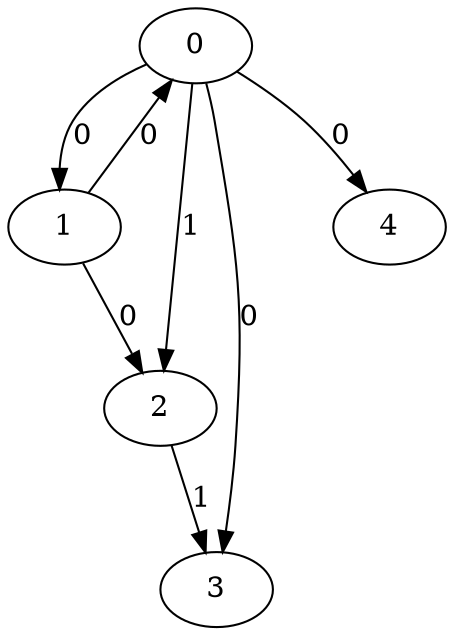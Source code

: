 // Source:76 Canonical: -1 0 1 0 0 0 -1 0 -1 -1 -1 -1 -1 1 -1 -1 -1 -1 -1 -1 -1 -1 -1 -1 -1
digraph HRA_from_76_graph_000 {
  0 -> 1 [label="0"];
  0 -> 2 [label="1"];
  0 -> 3 [label="0"];
  1 -> 0 [label="0"];
  1 -> 2 [label="0"];
  2 -> 3 [label="1"];
  0 -> 4 [label="0"];
}

// Source:76 Canonical: -1 0 1 0 0 0 -1 0 -1 -1 -1 -1 -1 1 -1 -1 -1 -1 -1 -1 0 -1 -1 -1 -1
digraph HRA_from_76_graph_001 {
  0 -> 1 [label="0"];
  0 -> 2 [label="1"];
  0 -> 3 [label="0"];
  1 -> 0 [label="0"];
  1 -> 2 [label="0"];
  2 -> 3 [label="1"];
  0 -> 4 [label="0"];
  4 -> 0 [label="0"];
}

// Source:76 Canonical: -1 0 1 0 -1 0 -1 0 -1 0 -1 -1 -1 1 -1 -1 -1 -1 -1 -1 -1 -1 -1 -1 -1
digraph HRA_from_76_graph_002 {
  0 -> 1 [label="0"];
  0 -> 2 [label="1"];
  0 -> 3 [label="0"];
  1 -> 0 [label="0"];
  1 -> 2 [label="0"];
  2 -> 3 [label="1"];
  1 -> 4 [label="0"];
}

// Source:76 Canonical: -1 0 1 0 0 0 -1 0 -1 0 -1 -1 -1 1 -1 -1 -1 -1 -1 -1 -1 -1 -1 -1 -1
digraph HRA_from_76_graph_003 {
  0 -> 1 [label="0"];
  0 -> 2 [label="1"];
  0 -> 3 [label="0"];
  1 -> 0 [label="0"];
  1 -> 2 [label="0"];
  2 -> 3 [label="1"];
  0 -> 4 [label="0"];
  1 -> 4 [label="0"];
}

// Source:76 Canonical: -1 0 1 0 -1 0 -1 0 -1 0 -1 -1 -1 1 -1 -1 -1 -1 -1 -1 0 -1 -1 -1 -1
digraph HRA_from_76_graph_004 {
  0 -> 1 [label="0"];
  0 -> 2 [label="1"];
  0 -> 3 [label="0"];
  1 -> 0 [label="0"];
  1 -> 2 [label="0"];
  2 -> 3 [label="1"];
  4 -> 0 [label="0"];
  1 -> 4 [label="0"];
}

// Source:76 Canonical: -1 0 1 0 0 0 -1 0 -1 0 -1 -1 -1 1 -1 -1 -1 -1 -1 -1 0 -1 -1 -1 -1
digraph HRA_from_76_graph_005 {
  0 -> 1 [label="0"];
  0 -> 2 [label="1"];
  0 -> 3 [label="0"];
  1 -> 0 [label="0"];
  1 -> 2 [label="0"];
  2 -> 3 [label="1"];
  0 -> 4 [label="0"];
  4 -> 0 [label="0"];
  1 -> 4 [label="0"];
}

// Source:76 Canonical: -1 0 1 0 0 0 -1 0 -1 -1 -1 -1 -1 1 -1 -1 -1 -1 -1 -1 -1 0 -1 -1 -1
digraph HRA_from_76_graph_006 {
  0 -> 1 [label="0"];
  0 -> 2 [label="1"];
  0 -> 3 [label="0"];
  1 -> 0 [label="0"];
  1 -> 2 [label="0"];
  2 -> 3 [label="1"];
  0 -> 4 [label="0"];
  4 -> 1 [label="0"];
}

// Source:76 Canonical: -1 0 1 0 0 0 -1 0 -1 -1 -1 -1 -1 1 -1 -1 -1 -1 -1 -1 0 0 -1 -1 -1
digraph HRA_from_76_graph_007 {
  0 -> 1 [label="0"];
  0 -> 2 [label="1"];
  0 -> 3 [label="0"];
  1 -> 0 [label="0"];
  1 -> 2 [label="0"];
  2 -> 3 [label="1"];
  0 -> 4 [label="0"];
  4 -> 0 [label="0"];
  4 -> 1 [label="0"];
}

// Source:76 Canonical: -1 0 1 0 -1 0 -1 0 -1 0 -1 -1 -1 1 -1 -1 -1 -1 -1 -1 -1 0 -1 -1 -1
digraph HRA_from_76_graph_008 {
  0 -> 1 [label="0"];
  0 -> 2 [label="1"];
  0 -> 3 [label="0"];
  1 -> 0 [label="0"];
  1 -> 2 [label="0"];
  2 -> 3 [label="1"];
  1 -> 4 [label="0"];
  4 -> 1 [label="0"];
}

// Source:76 Canonical: -1 0 1 0 0 0 -1 0 -1 0 -1 -1 -1 1 -1 -1 -1 -1 -1 -1 -1 0 -1 -1 -1
digraph HRA_from_76_graph_009 {
  0 -> 1 [label="0"];
  0 -> 2 [label="1"];
  0 -> 3 [label="0"];
  1 -> 0 [label="0"];
  1 -> 2 [label="0"];
  2 -> 3 [label="1"];
  0 -> 4 [label="0"];
  1 -> 4 [label="0"];
  4 -> 1 [label="0"];
}

// Source:76 Canonical: -1 0 1 0 -1 0 -1 0 -1 0 -1 -1 -1 1 -1 -1 -1 -1 -1 -1 0 0 -1 -1 -1
digraph HRA_from_76_graph_010 {
  0 -> 1 [label="0"];
  0 -> 2 [label="1"];
  0 -> 3 [label="0"];
  1 -> 0 [label="0"];
  1 -> 2 [label="0"];
  2 -> 3 [label="1"];
  4 -> 0 [label="0"];
  1 -> 4 [label="0"];
  4 -> 1 [label="0"];
}

// Source:76 Canonical: -1 0 1 0 0 0 -1 0 -1 0 -1 -1 -1 1 -1 -1 -1 -1 -1 -1 0 0 -1 -1 -1
digraph HRA_from_76_graph_011 {
  0 -> 1 [label="0"];
  0 -> 2 [label="1"];
  0 -> 3 [label="0"];
  1 -> 0 [label="0"];
  1 -> 2 [label="0"];
  2 -> 3 [label="1"];
  0 -> 4 [label="0"];
  4 -> 0 [label="0"];
  1 -> 4 [label="0"];
  4 -> 1 [label="0"];
}

// Source:76 Canonical: -1 0 1 0 -1 0 -1 0 -1 -1 -1 -1 -1 1 0 -1 -1 -1 -1 -1 -1 -1 -1 -1 -1
digraph HRA_from_76_graph_012 {
  0 -> 1 [label="0"];
  0 -> 2 [label="1"];
  0 -> 3 [label="0"];
  1 -> 0 [label="0"];
  1 -> 2 [label="0"];
  2 -> 3 [label="1"];
  2 -> 4 [label="0"];
}

// Source:76 Canonical: -1 0 1 0 0 0 -1 0 -1 -1 -1 -1 -1 1 0 -1 -1 -1 -1 -1 -1 -1 -1 -1 -1
digraph HRA_from_76_graph_013 {
  0 -> 1 [label="0"];
  0 -> 2 [label="1"];
  0 -> 3 [label="0"];
  1 -> 0 [label="0"];
  1 -> 2 [label="0"];
  2 -> 3 [label="1"];
  0 -> 4 [label="0"];
  2 -> 4 [label="0"];
}

// Source:76 Canonical: -1 0 1 0 -1 0 -1 0 -1 -1 -1 -1 -1 1 0 -1 -1 -1 -1 -1 0 -1 -1 -1 -1
digraph HRA_from_76_graph_014 {
  0 -> 1 [label="0"];
  0 -> 2 [label="1"];
  0 -> 3 [label="0"];
  1 -> 0 [label="0"];
  1 -> 2 [label="0"];
  2 -> 3 [label="1"];
  4 -> 0 [label="0"];
  2 -> 4 [label="0"];
}

// Source:76 Canonical: -1 0 1 0 0 0 -1 0 -1 -1 -1 -1 -1 1 0 -1 -1 -1 -1 -1 0 -1 -1 -1 -1
digraph HRA_from_76_graph_015 {
  0 -> 1 [label="0"];
  0 -> 2 [label="1"];
  0 -> 3 [label="0"];
  1 -> 0 [label="0"];
  1 -> 2 [label="0"];
  2 -> 3 [label="1"];
  0 -> 4 [label="0"];
  4 -> 0 [label="0"];
  2 -> 4 [label="0"];
}

// Source:76 Canonical: -1 0 1 0 -1 0 -1 0 -1 0 -1 -1 -1 1 0 -1 -1 -1 -1 -1 -1 -1 -1 -1 -1
digraph HRA_from_76_graph_016 {
  0 -> 1 [label="0"];
  0 -> 2 [label="1"];
  0 -> 3 [label="0"];
  1 -> 0 [label="0"];
  1 -> 2 [label="0"];
  2 -> 3 [label="1"];
  1 -> 4 [label="0"];
  2 -> 4 [label="0"];
}

// Source:76 Canonical: -1 0 1 0 0 0 -1 0 -1 0 -1 -1 -1 1 0 -1 -1 -1 -1 -1 -1 -1 -1 -1 -1
digraph HRA_from_76_graph_017 {
  0 -> 1 [label="0"];
  0 -> 2 [label="1"];
  0 -> 3 [label="0"];
  1 -> 0 [label="0"];
  1 -> 2 [label="0"];
  2 -> 3 [label="1"];
  0 -> 4 [label="0"];
  1 -> 4 [label="0"];
  2 -> 4 [label="0"];
}

// Source:76 Canonical: -1 0 1 0 -1 0 -1 0 -1 0 -1 -1 -1 1 0 -1 -1 -1 -1 -1 0 -1 -1 -1 -1
digraph HRA_from_76_graph_018 {
  0 -> 1 [label="0"];
  0 -> 2 [label="1"];
  0 -> 3 [label="0"];
  1 -> 0 [label="0"];
  1 -> 2 [label="0"];
  2 -> 3 [label="1"];
  4 -> 0 [label="0"];
  1 -> 4 [label="0"];
  2 -> 4 [label="0"];
}

// Source:76 Canonical: -1 0 1 0 0 0 -1 0 -1 0 -1 -1 -1 1 0 -1 -1 -1 -1 -1 0 -1 -1 -1 -1
digraph HRA_from_76_graph_019 {
  0 -> 1 [label="0"];
  0 -> 2 [label="1"];
  0 -> 3 [label="0"];
  1 -> 0 [label="0"];
  1 -> 2 [label="0"];
  2 -> 3 [label="1"];
  0 -> 4 [label="0"];
  4 -> 0 [label="0"];
  1 -> 4 [label="0"];
  2 -> 4 [label="0"];
}

// Source:76 Canonical: -1 0 1 0 -1 0 -1 0 -1 -1 -1 -1 -1 1 0 -1 -1 -1 -1 -1 -1 0 -1 -1 -1
digraph HRA_from_76_graph_020 {
  0 -> 1 [label="0"];
  0 -> 2 [label="1"];
  0 -> 3 [label="0"];
  1 -> 0 [label="0"];
  1 -> 2 [label="0"];
  2 -> 3 [label="1"];
  4 -> 1 [label="0"];
  2 -> 4 [label="0"];
}

// Source:76 Canonical: -1 0 1 0 0 0 -1 0 -1 -1 -1 -1 -1 1 0 -1 -1 -1 -1 -1 -1 0 -1 -1 -1
digraph HRA_from_76_graph_021 {
  0 -> 1 [label="0"];
  0 -> 2 [label="1"];
  0 -> 3 [label="0"];
  1 -> 0 [label="0"];
  1 -> 2 [label="0"];
  2 -> 3 [label="1"];
  0 -> 4 [label="0"];
  4 -> 1 [label="0"];
  2 -> 4 [label="0"];
}

// Source:76 Canonical: -1 0 1 0 -1 0 -1 0 -1 -1 -1 -1 -1 1 0 -1 -1 -1 -1 -1 0 0 -1 -1 -1
digraph HRA_from_76_graph_022 {
  0 -> 1 [label="0"];
  0 -> 2 [label="1"];
  0 -> 3 [label="0"];
  1 -> 0 [label="0"];
  1 -> 2 [label="0"];
  2 -> 3 [label="1"];
  4 -> 0 [label="0"];
  4 -> 1 [label="0"];
  2 -> 4 [label="0"];
}

// Source:76 Canonical: -1 0 1 0 0 0 -1 0 -1 -1 -1 -1 -1 1 0 -1 -1 -1 -1 -1 0 0 -1 -1 -1
digraph HRA_from_76_graph_023 {
  0 -> 1 [label="0"];
  0 -> 2 [label="1"];
  0 -> 3 [label="0"];
  1 -> 0 [label="0"];
  1 -> 2 [label="0"];
  2 -> 3 [label="1"];
  0 -> 4 [label="0"];
  4 -> 0 [label="0"];
  4 -> 1 [label="0"];
  2 -> 4 [label="0"];
}

// Source:76 Canonical: -1 0 1 0 -1 0 -1 0 -1 0 -1 -1 -1 1 0 -1 -1 -1 -1 -1 -1 0 -1 -1 -1
digraph HRA_from_76_graph_024 {
  0 -> 1 [label="0"];
  0 -> 2 [label="1"];
  0 -> 3 [label="0"];
  1 -> 0 [label="0"];
  1 -> 2 [label="0"];
  2 -> 3 [label="1"];
  1 -> 4 [label="0"];
  4 -> 1 [label="0"];
  2 -> 4 [label="0"];
}

// Source:76 Canonical: -1 0 1 0 0 0 -1 0 -1 0 -1 -1 -1 1 0 -1 -1 -1 -1 -1 -1 0 -1 -1 -1
digraph HRA_from_76_graph_025 {
  0 -> 1 [label="0"];
  0 -> 2 [label="1"];
  0 -> 3 [label="0"];
  1 -> 0 [label="0"];
  1 -> 2 [label="0"];
  2 -> 3 [label="1"];
  0 -> 4 [label="0"];
  1 -> 4 [label="0"];
  4 -> 1 [label="0"];
  2 -> 4 [label="0"];
}

// Source:76 Canonical: -1 0 1 0 -1 0 -1 0 -1 0 -1 -1 -1 1 0 -1 -1 -1 -1 -1 0 0 -1 -1 -1
digraph HRA_from_76_graph_026 {
  0 -> 1 [label="0"];
  0 -> 2 [label="1"];
  0 -> 3 [label="0"];
  1 -> 0 [label="0"];
  1 -> 2 [label="0"];
  2 -> 3 [label="1"];
  4 -> 0 [label="0"];
  1 -> 4 [label="0"];
  4 -> 1 [label="0"];
  2 -> 4 [label="0"];
}

// Source:76 Canonical: -1 0 1 0 0 0 -1 0 -1 0 -1 -1 -1 1 0 -1 -1 -1 -1 -1 0 0 -1 -1 -1
digraph HRA_from_76_graph_027 {
  0 -> 1 [label="0"];
  0 -> 2 [label="1"];
  0 -> 3 [label="0"];
  1 -> 0 [label="0"];
  1 -> 2 [label="0"];
  2 -> 3 [label="1"];
  0 -> 4 [label="0"];
  4 -> 0 [label="0"];
  1 -> 4 [label="0"];
  4 -> 1 [label="0"];
  2 -> 4 [label="0"];
}

// Source:76 Canonical: -1 0 1 0 0 0 -1 0 -1 -1 -1 -1 -1 1 -1 -1 -1 -1 -1 -1 -1 -1 0 -1 -1
digraph HRA_from_76_graph_028 {
  0 -> 1 [label="0"];
  0 -> 2 [label="1"];
  0 -> 3 [label="0"];
  1 -> 0 [label="0"];
  1 -> 2 [label="0"];
  2 -> 3 [label="1"];
  0 -> 4 [label="0"];
  4 -> 2 [label="0"];
}

// Source:76 Canonical: -1 0 1 0 0 0 -1 0 -1 -1 -1 -1 -1 1 -1 -1 -1 -1 -1 -1 0 -1 0 -1 -1
digraph HRA_from_76_graph_029 {
  0 -> 1 [label="0"];
  0 -> 2 [label="1"];
  0 -> 3 [label="0"];
  1 -> 0 [label="0"];
  1 -> 2 [label="0"];
  2 -> 3 [label="1"];
  0 -> 4 [label="0"];
  4 -> 0 [label="0"];
  4 -> 2 [label="0"];
}

// Source:76 Canonical: -1 0 1 0 -1 0 -1 0 -1 0 -1 -1 -1 1 -1 -1 -1 -1 -1 -1 -1 -1 0 -1 -1
digraph HRA_from_76_graph_030 {
  0 -> 1 [label="0"];
  0 -> 2 [label="1"];
  0 -> 3 [label="0"];
  1 -> 0 [label="0"];
  1 -> 2 [label="0"];
  2 -> 3 [label="1"];
  1 -> 4 [label="0"];
  4 -> 2 [label="0"];
}

// Source:76 Canonical: -1 0 1 0 0 0 -1 0 -1 0 -1 -1 -1 1 -1 -1 -1 -1 -1 -1 -1 -1 0 -1 -1
digraph HRA_from_76_graph_031 {
  0 -> 1 [label="0"];
  0 -> 2 [label="1"];
  0 -> 3 [label="0"];
  1 -> 0 [label="0"];
  1 -> 2 [label="0"];
  2 -> 3 [label="1"];
  0 -> 4 [label="0"];
  1 -> 4 [label="0"];
  4 -> 2 [label="0"];
}

// Source:76 Canonical: -1 0 1 0 -1 0 -1 0 -1 0 -1 -1 -1 1 -1 -1 -1 -1 -1 -1 0 -1 0 -1 -1
digraph HRA_from_76_graph_032 {
  0 -> 1 [label="0"];
  0 -> 2 [label="1"];
  0 -> 3 [label="0"];
  1 -> 0 [label="0"];
  1 -> 2 [label="0"];
  2 -> 3 [label="1"];
  4 -> 0 [label="0"];
  1 -> 4 [label="0"];
  4 -> 2 [label="0"];
}

// Source:76 Canonical: -1 0 1 0 0 0 -1 0 -1 0 -1 -1 -1 1 -1 -1 -1 -1 -1 -1 0 -1 0 -1 -1
digraph HRA_from_76_graph_033 {
  0 -> 1 [label="0"];
  0 -> 2 [label="1"];
  0 -> 3 [label="0"];
  1 -> 0 [label="0"];
  1 -> 2 [label="0"];
  2 -> 3 [label="1"];
  0 -> 4 [label="0"];
  4 -> 0 [label="0"];
  1 -> 4 [label="0"];
  4 -> 2 [label="0"];
}

// Source:76 Canonical: -1 0 1 0 0 0 -1 0 -1 -1 -1 -1 -1 1 -1 -1 -1 -1 -1 -1 -1 0 0 -1 -1
digraph HRA_from_76_graph_034 {
  0 -> 1 [label="0"];
  0 -> 2 [label="1"];
  0 -> 3 [label="0"];
  1 -> 0 [label="0"];
  1 -> 2 [label="0"];
  2 -> 3 [label="1"];
  0 -> 4 [label="0"];
  4 -> 1 [label="0"];
  4 -> 2 [label="0"];
}

// Source:76 Canonical: -1 0 1 0 0 0 -1 0 -1 -1 -1 -1 -1 1 -1 -1 -1 -1 -1 -1 0 0 0 -1 -1
digraph HRA_from_76_graph_035 {
  0 -> 1 [label="0"];
  0 -> 2 [label="1"];
  0 -> 3 [label="0"];
  1 -> 0 [label="0"];
  1 -> 2 [label="0"];
  2 -> 3 [label="1"];
  0 -> 4 [label="0"];
  4 -> 0 [label="0"];
  4 -> 1 [label="0"];
  4 -> 2 [label="0"];
}

// Source:76 Canonical: -1 0 1 0 -1 0 -1 0 -1 0 -1 -1 -1 1 -1 -1 -1 -1 -1 -1 -1 0 0 -1 -1
digraph HRA_from_76_graph_036 {
  0 -> 1 [label="0"];
  0 -> 2 [label="1"];
  0 -> 3 [label="0"];
  1 -> 0 [label="0"];
  1 -> 2 [label="0"];
  2 -> 3 [label="1"];
  1 -> 4 [label="0"];
  4 -> 1 [label="0"];
  4 -> 2 [label="0"];
}

// Source:76 Canonical: -1 0 1 0 0 0 -1 0 -1 0 -1 -1 -1 1 -1 -1 -1 -1 -1 -1 -1 0 0 -1 -1
digraph HRA_from_76_graph_037 {
  0 -> 1 [label="0"];
  0 -> 2 [label="1"];
  0 -> 3 [label="0"];
  1 -> 0 [label="0"];
  1 -> 2 [label="0"];
  2 -> 3 [label="1"];
  0 -> 4 [label="0"];
  1 -> 4 [label="0"];
  4 -> 1 [label="0"];
  4 -> 2 [label="0"];
}

// Source:76 Canonical: -1 0 1 0 -1 0 -1 0 -1 0 -1 -1 -1 1 -1 -1 -1 -1 -1 -1 0 0 0 -1 -1
digraph HRA_from_76_graph_038 {
  0 -> 1 [label="0"];
  0 -> 2 [label="1"];
  0 -> 3 [label="0"];
  1 -> 0 [label="0"];
  1 -> 2 [label="0"];
  2 -> 3 [label="1"];
  4 -> 0 [label="0"];
  1 -> 4 [label="0"];
  4 -> 1 [label="0"];
  4 -> 2 [label="0"];
}

// Source:76 Canonical: -1 0 1 0 0 0 -1 0 -1 0 -1 -1 -1 1 -1 -1 -1 -1 -1 -1 0 0 0 -1 -1
digraph HRA_from_76_graph_039 {
  0 -> 1 [label="0"];
  0 -> 2 [label="1"];
  0 -> 3 [label="0"];
  1 -> 0 [label="0"];
  1 -> 2 [label="0"];
  2 -> 3 [label="1"];
  0 -> 4 [label="0"];
  4 -> 0 [label="0"];
  1 -> 4 [label="0"];
  4 -> 1 [label="0"];
  4 -> 2 [label="0"];
}

// Source:76 Canonical: -1 0 1 0 -1 0 -1 0 -1 -1 -1 -1 -1 1 0 -1 -1 -1 -1 -1 -1 -1 0 -1 -1
digraph HRA_from_76_graph_040 {
  0 -> 1 [label="0"];
  0 -> 2 [label="1"];
  0 -> 3 [label="0"];
  1 -> 0 [label="0"];
  1 -> 2 [label="0"];
  2 -> 3 [label="1"];
  2 -> 4 [label="0"];
  4 -> 2 [label="0"];
}

// Source:76 Canonical: -1 0 1 0 0 0 -1 0 -1 -1 -1 -1 -1 1 0 -1 -1 -1 -1 -1 -1 -1 0 -1 -1
digraph HRA_from_76_graph_041 {
  0 -> 1 [label="0"];
  0 -> 2 [label="1"];
  0 -> 3 [label="0"];
  1 -> 0 [label="0"];
  1 -> 2 [label="0"];
  2 -> 3 [label="1"];
  0 -> 4 [label="0"];
  2 -> 4 [label="0"];
  4 -> 2 [label="0"];
}

// Source:76 Canonical: -1 0 1 0 -1 0 -1 0 -1 -1 -1 -1 -1 1 0 -1 -1 -1 -1 -1 0 -1 0 -1 -1
digraph HRA_from_76_graph_042 {
  0 -> 1 [label="0"];
  0 -> 2 [label="1"];
  0 -> 3 [label="0"];
  1 -> 0 [label="0"];
  1 -> 2 [label="0"];
  2 -> 3 [label="1"];
  4 -> 0 [label="0"];
  2 -> 4 [label="0"];
  4 -> 2 [label="0"];
}

// Source:76 Canonical: -1 0 1 0 0 0 -1 0 -1 -1 -1 -1 -1 1 0 -1 -1 -1 -1 -1 0 -1 0 -1 -1
digraph HRA_from_76_graph_043 {
  0 -> 1 [label="0"];
  0 -> 2 [label="1"];
  0 -> 3 [label="0"];
  1 -> 0 [label="0"];
  1 -> 2 [label="0"];
  2 -> 3 [label="1"];
  0 -> 4 [label="0"];
  4 -> 0 [label="0"];
  2 -> 4 [label="0"];
  4 -> 2 [label="0"];
}

// Source:76 Canonical: -1 0 1 0 -1 0 -1 0 -1 0 -1 -1 -1 1 0 -1 -1 -1 -1 -1 -1 -1 0 -1 -1
digraph HRA_from_76_graph_044 {
  0 -> 1 [label="0"];
  0 -> 2 [label="1"];
  0 -> 3 [label="0"];
  1 -> 0 [label="0"];
  1 -> 2 [label="0"];
  2 -> 3 [label="1"];
  1 -> 4 [label="0"];
  2 -> 4 [label="0"];
  4 -> 2 [label="0"];
}

// Source:76 Canonical: -1 0 1 0 0 0 -1 0 -1 0 -1 -1 -1 1 0 -1 -1 -1 -1 -1 -1 -1 0 -1 -1
digraph HRA_from_76_graph_045 {
  0 -> 1 [label="0"];
  0 -> 2 [label="1"];
  0 -> 3 [label="0"];
  1 -> 0 [label="0"];
  1 -> 2 [label="0"];
  2 -> 3 [label="1"];
  0 -> 4 [label="0"];
  1 -> 4 [label="0"];
  2 -> 4 [label="0"];
  4 -> 2 [label="0"];
}

// Source:76 Canonical: -1 0 1 0 -1 0 -1 0 -1 0 -1 -1 -1 1 0 -1 -1 -1 -1 -1 0 -1 0 -1 -1
digraph HRA_from_76_graph_046 {
  0 -> 1 [label="0"];
  0 -> 2 [label="1"];
  0 -> 3 [label="0"];
  1 -> 0 [label="0"];
  1 -> 2 [label="0"];
  2 -> 3 [label="1"];
  4 -> 0 [label="0"];
  1 -> 4 [label="0"];
  2 -> 4 [label="0"];
  4 -> 2 [label="0"];
}

// Source:76 Canonical: -1 0 1 0 0 0 -1 0 -1 0 -1 -1 -1 1 0 -1 -1 -1 -1 -1 0 -1 0 -1 -1
digraph HRA_from_76_graph_047 {
  0 -> 1 [label="0"];
  0 -> 2 [label="1"];
  0 -> 3 [label="0"];
  1 -> 0 [label="0"];
  1 -> 2 [label="0"];
  2 -> 3 [label="1"];
  0 -> 4 [label="0"];
  4 -> 0 [label="0"];
  1 -> 4 [label="0"];
  2 -> 4 [label="0"];
  4 -> 2 [label="0"];
}

// Source:76 Canonical: -1 0 1 0 -1 0 -1 0 -1 -1 -1 -1 -1 1 0 -1 -1 -1 -1 -1 -1 0 0 -1 -1
digraph HRA_from_76_graph_048 {
  0 -> 1 [label="0"];
  0 -> 2 [label="1"];
  0 -> 3 [label="0"];
  1 -> 0 [label="0"];
  1 -> 2 [label="0"];
  2 -> 3 [label="1"];
  4 -> 1 [label="0"];
  2 -> 4 [label="0"];
  4 -> 2 [label="0"];
}

// Source:76 Canonical: -1 0 1 0 0 0 -1 0 -1 -1 -1 -1 -1 1 0 -1 -1 -1 -1 -1 -1 0 0 -1 -1
digraph HRA_from_76_graph_049 {
  0 -> 1 [label="0"];
  0 -> 2 [label="1"];
  0 -> 3 [label="0"];
  1 -> 0 [label="0"];
  1 -> 2 [label="0"];
  2 -> 3 [label="1"];
  0 -> 4 [label="0"];
  4 -> 1 [label="0"];
  2 -> 4 [label="0"];
  4 -> 2 [label="0"];
}

// Source:76 Canonical: -1 0 1 0 -1 0 -1 0 -1 -1 -1 -1 -1 1 0 -1 -1 -1 -1 -1 0 0 0 -1 -1
digraph HRA_from_76_graph_050 {
  0 -> 1 [label="0"];
  0 -> 2 [label="1"];
  0 -> 3 [label="0"];
  1 -> 0 [label="0"];
  1 -> 2 [label="0"];
  2 -> 3 [label="1"];
  4 -> 0 [label="0"];
  4 -> 1 [label="0"];
  2 -> 4 [label="0"];
  4 -> 2 [label="0"];
}

// Source:76 Canonical: -1 0 1 0 0 0 -1 0 -1 -1 -1 -1 -1 1 0 -1 -1 -1 -1 -1 0 0 0 -1 -1
digraph HRA_from_76_graph_051 {
  0 -> 1 [label="0"];
  0 -> 2 [label="1"];
  0 -> 3 [label="0"];
  1 -> 0 [label="0"];
  1 -> 2 [label="0"];
  2 -> 3 [label="1"];
  0 -> 4 [label="0"];
  4 -> 0 [label="0"];
  4 -> 1 [label="0"];
  2 -> 4 [label="0"];
  4 -> 2 [label="0"];
}

// Source:76 Canonical: -1 0 1 0 -1 0 -1 0 -1 0 -1 -1 -1 1 0 -1 -1 -1 -1 -1 -1 0 0 -1 -1
digraph HRA_from_76_graph_052 {
  0 -> 1 [label="0"];
  0 -> 2 [label="1"];
  0 -> 3 [label="0"];
  1 -> 0 [label="0"];
  1 -> 2 [label="0"];
  2 -> 3 [label="1"];
  1 -> 4 [label="0"];
  4 -> 1 [label="0"];
  2 -> 4 [label="0"];
  4 -> 2 [label="0"];
}

// Source:76 Canonical: -1 0 1 0 0 0 -1 0 -1 0 -1 -1 -1 1 0 -1 -1 -1 -1 -1 -1 0 0 -1 -1
digraph HRA_from_76_graph_053 {
  0 -> 1 [label="0"];
  0 -> 2 [label="1"];
  0 -> 3 [label="0"];
  1 -> 0 [label="0"];
  1 -> 2 [label="0"];
  2 -> 3 [label="1"];
  0 -> 4 [label="0"];
  1 -> 4 [label="0"];
  4 -> 1 [label="0"];
  2 -> 4 [label="0"];
  4 -> 2 [label="0"];
}

// Source:76 Canonical: -1 0 1 0 -1 0 -1 0 -1 0 -1 -1 -1 1 0 -1 -1 -1 -1 -1 0 0 0 -1 -1
digraph HRA_from_76_graph_054 {
  0 -> 1 [label="0"];
  0 -> 2 [label="1"];
  0 -> 3 [label="0"];
  1 -> 0 [label="0"];
  1 -> 2 [label="0"];
  2 -> 3 [label="1"];
  4 -> 0 [label="0"];
  1 -> 4 [label="0"];
  4 -> 1 [label="0"];
  2 -> 4 [label="0"];
  4 -> 2 [label="0"];
}

// Source:76 Canonical: -1 0 1 0 0 0 -1 0 -1 0 -1 -1 -1 1 0 -1 -1 -1 -1 -1 0 0 0 -1 -1
digraph HRA_from_76_graph_055 {
  0 -> 1 [label="0"];
  0 -> 2 [label="1"];
  0 -> 3 [label="0"];
  1 -> 0 [label="0"];
  1 -> 2 [label="0"];
  2 -> 3 [label="1"];
  0 -> 4 [label="0"];
  4 -> 0 [label="0"];
  1 -> 4 [label="0"];
  4 -> 1 [label="0"];
  2 -> 4 [label="0"];
  4 -> 2 [label="0"];
}

// Source:76 Canonical: -1 0 1 0 -1 0 -1 0 -1 -1 -1 -1 -1 1 -1 -1 -1 -1 -1 0 -1 -1 -1 -1 -1
digraph HRA_from_76_graph_056 {
  0 -> 1 [label="0"];
  0 -> 2 [label="1"];
  0 -> 3 [label="0"];
  1 -> 0 [label="0"];
  1 -> 2 [label="0"];
  2 -> 3 [label="1"];
  3 -> 4 [label="0"];
}

// Source:76 Canonical: -1 0 1 0 0 0 -1 0 -1 -1 -1 -1 -1 1 -1 -1 -1 -1 -1 0 -1 -1 -1 -1 -1
digraph HRA_from_76_graph_057 {
  0 -> 1 [label="0"];
  0 -> 2 [label="1"];
  0 -> 3 [label="0"];
  1 -> 0 [label="0"];
  1 -> 2 [label="0"];
  2 -> 3 [label="1"];
  0 -> 4 [label="0"];
  3 -> 4 [label="0"];
}

// Source:76 Canonical: -1 0 1 0 -1 0 -1 0 -1 -1 -1 -1 -1 1 -1 -1 -1 -1 -1 0 0 -1 -1 -1 -1
digraph HRA_from_76_graph_058 {
  0 -> 1 [label="0"];
  0 -> 2 [label="1"];
  0 -> 3 [label="0"];
  1 -> 0 [label="0"];
  1 -> 2 [label="0"];
  2 -> 3 [label="1"];
  4 -> 0 [label="0"];
  3 -> 4 [label="0"];
}

// Source:76 Canonical: -1 0 1 0 0 0 -1 0 -1 -1 -1 -1 -1 1 -1 -1 -1 -1 -1 0 0 -1 -1 -1 -1
digraph HRA_from_76_graph_059 {
  0 -> 1 [label="0"];
  0 -> 2 [label="1"];
  0 -> 3 [label="0"];
  1 -> 0 [label="0"];
  1 -> 2 [label="0"];
  2 -> 3 [label="1"];
  0 -> 4 [label="0"];
  4 -> 0 [label="0"];
  3 -> 4 [label="0"];
}

// Source:76 Canonical: -1 0 1 0 -1 0 -1 0 -1 0 -1 -1 -1 1 -1 -1 -1 -1 -1 0 -1 -1 -1 -1 -1
digraph HRA_from_76_graph_060 {
  0 -> 1 [label="0"];
  0 -> 2 [label="1"];
  0 -> 3 [label="0"];
  1 -> 0 [label="0"];
  1 -> 2 [label="0"];
  2 -> 3 [label="1"];
  1 -> 4 [label="0"];
  3 -> 4 [label="0"];
}

// Source:76 Canonical: -1 0 1 0 0 0 -1 0 -1 0 -1 -1 -1 1 -1 -1 -1 -1 -1 0 -1 -1 -1 -1 -1
digraph HRA_from_76_graph_061 {
  0 -> 1 [label="0"];
  0 -> 2 [label="1"];
  0 -> 3 [label="0"];
  1 -> 0 [label="0"];
  1 -> 2 [label="0"];
  2 -> 3 [label="1"];
  0 -> 4 [label="0"];
  1 -> 4 [label="0"];
  3 -> 4 [label="0"];
}

// Source:76 Canonical: -1 0 1 0 -1 0 -1 0 -1 0 -1 -1 -1 1 -1 -1 -1 -1 -1 0 0 -1 -1 -1 -1
digraph HRA_from_76_graph_062 {
  0 -> 1 [label="0"];
  0 -> 2 [label="1"];
  0 -> 3 [label="0"];
  1 -> 0 [label="0"];
  1 -> 2 [label="0"];
  2 -> 3 [label="1"];
  4 -> 0 [label="0"];
  1 -> 4 [label="0"];
  3 -> 4 [label="0"];
}

// Source:76 Canonical: -1 0 1 0 0 0 -1 0 -1 0 -1 -1 -1 1 -1 -1 -1 -1 -1 0 0 -1 -1 -1 -1
digraph HRA_from_76_graph_063 {
  0 -> 1 [label="0"];
  0 -> 2 [label="1"];
  0 -> 3 [label="0"];
  1 -> 0 [label="0"];
  1 -> 2 [label="0"];
  2 -> 3 [label="1"];
  0 -> 4 [label="0"];
  4 -> 0 [label="0"];
  1 -> 4 [label="0"];
  3 -> 4 [label="0"];
}

// Source:76 Canonical: -1 0 1 0 -1 0 -1 0 -1 -1 -1 -1 -1 1 -1 -1 -1 -1 -1 0 -1 0 -1 -1 -1
digraph HRA_from_76_graph_064 {
  0 -> 1 [label="0"];
  0 -> 2 [label="1"];
  0 -> 3 [label="0"];
  1 -> 0 [label="0"];
  1 -> 2 [label="0"];
  2 -> 3 [label="1"];
  4 -> 1 [label="0"];
  3 -> 4 [label="0"];
}

// Source:76 Canonical: -1 0 1 0 0 0 -1 0 -1 -1 -1 -1 -1 1 -1 -1 -1 -1 -1 0 -1 0 -1 -1 -1
digraph HRA_from_76_graph_065 {
  0 -> 1 [label="0"];
  0 -> 2 [label="1"];
  0 -> 3 [label="0"];
  1 -> 0 [label="0"];
  1 -> 2 [label="0"];
  2 -> 3 [label="1"];
  0 -> 4 [label="0"];
  4 -> 1 [label="0"];
  3 -> 4 [label="0"];
}

// Source:76 Canonical: -1 0 1 0 -1 0 -1 0 -1 -1 -1 -1 -1 1 -1 -1 -1 -1 -1 0 0 0 -1 -1 -1
digraph HRA_from_76_graph_066 {
  0 -> 1 [label="0"];
  0 -> 2 [label="1"];
  0 -> 3 [label="0"];
  1 -> 0 [label="0"];
  1 -> 2 [label="0"];
  2 -> 3 [label="1"];
  4 -> 0 [label="0"];
  4 -> 1 [label="0"];
  3 -> 4 [label="0"];
}

// Source:76 Canonical: -1 0 1 0 0 0 -1 0 -1 -1 -1 -1 -1 1 -1 -1 -1 -1 -1 0 0 0 -1 -1 -1
digraph HRA_from_76_graph_067 {
  0 -> 1 [label="0"];
  0 -> 2 [label="1"];
  0 -> 3 [label="0"];
  1 -> 0 [label="0"];
  1 -> 2 [label="0"];
  2 -> 3 [label="1"];
  0 -> 4 [label="0"];
  4 -> 0 [label="0"];
  4 -> 1 [label="0"];
  3 -> 4 [label="0"];
}

// Source:76 Canonical: -1 0 1 0 -1 0 -1 0 -1 0 -1 -1 -1 1 -1 -1 -1 -1 -1 0 -1 0 -1 -1 -1
digraph HRA_from_76_graph_068 {
  0 -> 1 [label="0"];
  0 -> 2 [label="1"];
  0 -> 3 [label="0"];
  1 -> 0 [label="0"];
  1 -> 2 [label="0"];
  2 -> 3 [label="1"];
  1 -> 4 [label="0"];
  4 -> 1 [label="0"];
  3 -> 4 [label="0"];
}

// Source:76 Canonical: -1 0 1 0 0 0 -1 0 -1 0 -1 -1 -1 1 -1 -1 -1 -1 -1 0 -1 0 -1 -1 -1
digraph HRA_from_76_graph_069 {
  0 -> 1 [label="0"];
  0 -> 2 [label="1"];
  0 -> 3 [label="0"];
  1 -> 0 [label="0"];
  1 -> 2 [label="0"];
  2 -> 3 [label="1"];
  0 -> 4 [label="0"];
  1 -> 4 [label="0"];
  4 -> 1 [label="0"];
  3 -> 4 [label="0"];
}

// Source:76 Canonical: -1 0 1 0 -1 0 -1 0 -1 0 -1 -1 -1 1 -1 -1 -1 -1 -1 0 0 0 -1 -1 -1
digraph HRA_from_76_graph_070 {
  0 -> 1 [label="0"];
  0 -> 2 [label="1"];
  0 -> 3 [label="0"];
  1 -> 0 [label="0"];
  1 -> 2 [label="0"];
  2 -> 3 [label="1"];
  4 -> 0 [label="0"];
  1 -> 4 [label="0"];
  4 -> 1 [label="0"];
  3 -> 4 [label="0"];
}

// Source:76 Canonical: -1 0 1 0 0 0 -1 0 -1 0 -1 -1 -1 1 -1 -1 -1 -1 -1 0 0 0 -1 -1 -1
digraph HRA_from_76_graph_071 {
  0 -> 1 [label="0"];
  0 -> 2 [label="1"];
  0 -> 3 [label="0"];
  1 -> 0 [label="0"];
  1 -> 2 [label="0"];
  2 -> 3 [label="1"];
  0 -> 4 [label="0"];
  4 -> 0 [label="0"];
  1 -> 4 [label="0"];
  4 -> 1 [label="0"];
  3 -> 4 [label="0"];
}

// Source:76 Canonical: -1 0 1 0 -1 0 -1 0 -1 -1 -1 -1 -1 1 0 -1 -1 -1 -1 0 -1 -1 -1 -1 -1
digraph HRA_from_76_graph_072 {
  0 -> 1 [label="0"];
  0 -> 2 [label="1"];
  0 -> 3 [label="0"];
  1 -> 0 [label="0"];
  1 -> 2 [label="0"];
  2 -> 3 [label="1"];
  2 -> 4 [label="0"];
  3 -> 4 [label="0"];
}

// Source:76 Canonical: -1 0 1 0 0 0 -1 0 -1 -1 -1 -1 -1 1 0 -1 -1 -1 -1 0 -1 -1 -1 -1 -1
digraph HRA_from_76_graph_073 {
  0 -> 1 [label="0"];
  0 -> 2 [label="1"];
  0 -> 3 [label="0"];
  1 -> 0 [label="0"];
  1 -> 2 [label="0"];
  2 -> 3 [label="1"];
  0 -> 4 [label="0"];
  2 -> 4 [label="0"];
  3 -> 4 [label="0"];
}

// Source:76 Canonical: -1 0 1 0 -1 0 -1 0 -1 -1 -1 -1 -1 1 0 -1 -1 -1 -1 0 0 -1 -1 -1 -1
digraph HRA_from_76_graph_074 {
  0 -> 1 [label="0"];
  0 -> 2 [label="1"];
  0 -> 3 [label="0"];
  1 -> 0 [label="0"];
  1 -> 2 [label="0"];
  2 -> 3 [label="1"];
  4 -> 0 [label="0"];
  2 -> 4 [label="0"];
  3 -> 4 [label="0"];
}

// Source:76 Canonical: -1 0 1 0 0 0 -1 0 -1 -1 -1 -1 -1 1 0 -1 -1 -1 -1 0 0 -1 -1 -1 -1
digraph HRA_from_76_graph_075 {
  0 -> 1 [label="0"];
  0 -> 2 [label="1"];
  0 -> 3 [label="0"];
  1 -> 0 [label="0"];
  1 -> 2 [label="0"];
  2 -> 3 [label="1"];
  0 -> 4 [label="0"];
  4 -> 0 [label="0"];
  2 -> 4 [label="0"];
  3 -> 4 [label="0"];
}

// Source:76 Canonical: -1 0 1 0 -1 0 -1 0 -1 0 -1 -1 -1 1 0 -1 -1 -1 -1 0 -1 -1 -1 -1 -1
digraph HRA_from_76_graph_076 {
  0 -> 1 [label="0"];
  0 -> 2 [label="1"];
  0 -> 3 [label="0"];
  1 -> 0 [label="0"];
  1 -> 2 [label="0"];
  2 -> 3 [label="1"];
  1 -> 4 [label="0"];
  2 -> 4 [label="0"];
  3 -> 4 [label="0"];
}

// Source:76 Canonical: -1 0 1 0 0 0 -1 0 -1 0 -1 -1 -1 1 0 -1 -1 -1 -1 0 -1 -1 -1 -1 -1
digraph HRA_from_76_graph_077 {
  0 -> 1 [label="0"];
  0 -> 2 [label="1"];
  0 -> 3 [label="0"];
  1 -> 0 [label="0"];
  1 -> 2 [label="0"];
  2 -> 3 [label="1"];
  0 -> 4 [label="0"];
  1 -> 4 [label="0"];
  2 -> 4 [label="0"];
  3 -> 4 [label="0"];
}

// Source:76 Canonical: -1 0 1 0 -1 0 -1 0 -1 0 -1 -1 -1 1 0 -1 -1 -1 -1 0 0 -1 -1 -1 -1
digraph HRA_from_76_graph_078 {
  0 -> 1 [label="0"];
  0 -> 2 [label="1"];
  0 -> 3 [label="0"];
  1 -> 0 [label="0"];
  1 -> 2 [label="0"];
  2 -> 3 [label="1"];
  4 -> 0 [label="0"];
  1 -> 4 [label="0"];
  2 -> 4 [label="0"];
  3 -> 4 [label="0"];
}

// Source:76 Canonical: -1 0 1 0 0 0 -1 0 -1 0 -1 -1 -1 1 0 -1 -1 -1 -1 0 0 -1 -1 -1 -1
digraph HRA_from_76_graph_079 {
  0 -> 1 [label="0"];
  0 -> 2 [label="1"];
  0 -> 3 [label="0"];
  1 -> 0 [label="0"];
  1 -> 2 [label="0"];
  2 -> 3 [label="1"];
  0 -> 4 [label="0"];
  4 -> 0 [label="0"];
  1 -> 4 [label="0"];
  2 -> 4 [label="0"];
  3 -> 4 [label="0"];
}

// Source:76 Canonical: -1 0 1 0 -1 0 -1 0 -1 -1 -1 -1 -1 1 0 -1 -1 -1 -1 0 -1 0 -1 -1 -1
digraph HRA_from_76_graph_080 {
  0 -> 1 [label="0"];
  0 -> 2 [label="1"];
  0 -> 3 [label="0"];
  1 -> 0 [label="0"];
  1 -> 2 [label="0"];
  2 -> 3 [label="1"];
  4 -> 1 [label="0"];
  2 -> 4 [label="0"];
  3 -> 4 [label="0"];
}

// Source:76 Canonical: -1 0 1 0 0 0 -1 0 -1 -1 -1 -1 -1 1 0 -1 -1 -1 -1 0 -1 0 -1 -1 -1
digraph HRA_from_76_graph_081 {
  0 -> 1 [label="0"];
  0 -> 2 [label="1"];
  0 -> 3 [label="0"];
  1 -> 0 [label="0"];
  1 -> 2 [label="0"];
  2 -> 3 [label="1"];
  0 -> 4 [label="0"];
  4 -> 1 [label="0"];
  2 -> 4 [label="0"];
  3 -> 4 [label="0"];
}

// Source:76 Canonical: -1 0 1 0 -1 0 -1 0 -1 -1 -1 -1 -1 1 0 -1 -1 -1 -1 0 0 0 -1 -1 -1
digraph HRA_from_76_graph_082 {
  0 -> 1 [label="0"];
  0 -> 2 [label="1"];
  0 -> 3 [label="0"];
  1 -> 0 [label="0"];
  1 -> 2 [label="0"];
  2 -> 3 [label="1"];
  4 -> 0 [label="0"];
  4 -> 1 [label="0"];
  2 -> 4 [label="0"];
  3 -> 4 [label="0"];
}

// Source:76 Canonical: -1 0 1 0 0 0 -1 0 -1 -1 -1 -1 -1 1 0 -1 -1 -1 -1 0 0 0 -1 -1 -1
digraph HRA_from_76_graph_083 {
  0 -> 1 [label="0"];
  0 -> 2 [label="1"];
  0 -> 3 [label="0"];
  1 -> 0 [label="0"];
  1 -> 2 [label="0"];
  2 -> 3 [label="1"];
  0 -> 4 [label="0"];
  4 -> 0 [label="0"];
  4 -> 1 [label="0"];
  2 -> 4 [label="0"];
  3 -> 4 [label="0"];
}

// Source:76 Canonical: -1 0 1 0 -1 0 -1 0 -1 0 -1 -1 -1 1 0 -1 -1 -1 -1 0 -1 0 -1 -1 -1
digraph HRA_from_76_graph_084 {
  0 -> 1 [label="0"];
  0 -> 2 [label="1"];
  0 -> 3 [label="0"];
  1 -> 0 [label="0"];
  1 -> 2 [label="0"];
  2 -> 3 [label="1"];
  1 -> 4 [label="0"];
  4 -> 1 [label="0"];
  2 -> 4 [label="0"];
  3 -> 4 [label="0"];
}

// Source:76 Canonical: -1 0 1 0 0 0 -1 0 -1 0 -1 -1 -1 1 0 -1 -1 -1 -1 0 -1 0 -1 -1 -1
digraph HRA_from_76_graph_085 {
  0 -> 1 [label="0"];
  0 -> 2 [label="1"];
  0 -> 3 [label="0"];
  1 -> 0 [label="0"];
  1 -> 2 [label="0"];
  2 -> 3 [label="1"];
  0 -> 4 [label="0"];
  1 -> 4 [label="0"];
  4 -> 1 [label="0"];
  2 -> 4 [label="0"];
  3 -> 4 [label="0"];
}

// Source:76 Canonical: -1 0 1 0 -1 0 -1 0 -1 0 -1 -1 -1 1 0 -1 -1 -1 -1 0 0 0 -1 -1 -1
digraph HRA_from_76_graph_086 {
  0 -> 1 [label="0"];
  0 -> 2 [label="1"];
  0 -> 3 [label="0"];
  1 -> 0 [label="0"];
  1 -> 2 [label="0"];
  2 -> 3 [label="1"];
  4 -> 0 [label="0"];
  1 -> 4 [label="0"];
  4 -> 1 [label="0"];
  2 -> 4 [label="0"];
  3 -> 4 [label="0"];
}

// Source:76 Canonical: -1 0 1 0 0 0 -1 0 -1 0 -1 -1 -1 1 0 -1 -1 -1 -1 0 0 0 -1 -1 -1
digraph HRA_from_76_graph_087 {
  0 -> 1 [label="0"];
  0 -> 2 [label="1"];
  0 -> 3 [label="0"];
  1 -> 0 [label="0"];
  1 -> 2 [label="0"];
  2 -> 3 [label="1"];
  0 -> 4 [label="0"];
  4 -> 0 [label="0"];
  1 -> 4 [label="0"];
  4 -> 1 [label="0"];
  2 -> 4 [label="0"];
  3 -> 4 [label="0"];
}

// Source:76 Canonical: -1 0 1 0 -1 0 -1 0 -1 -1 -1 -1 -1 1 -1 -1 -1 -1 -1 0 -1 -1 0 -1 -1
digraph HRA_from_76_graph_088 {
  0 -> 1 [label="0"];
  0 -> 2 [label="1"];
  0 -> 3 [label="0"];
  1 -> 0 [label="0"];
  1 -> 2 [label="0"];
  2 -> 3 [label="1"];
  4 -> 2 [label="0"];
  3 -> 4 [label="0"];
}

// Source:76 Canonical: -1 0 1 0 0 0 -1 0 -1 -1 -1 -1 -1 1 -1 -1 -1 -1 -1 0 -1 -1 0 -1 -1
digraph HRA_from_76_graph_089 {
  0 -> 1 [label="0"];
  0 -> 2 [label="1"];
  0 -> 3 [label="0"];
  1 -> 0 [label="0"];
  1 -> 2 [label="0"];
  2 -> 3 [label="1"];
  0 -> 4 [label="0"];
  4 -> 2 [label="0"];
  3 -> 4 [label="0"];
}

// Source:76 Canonical: -1 0 1 0 -1 0 -1 0 -1 -1 -1 -1 -1 1 -1 -1 -1 -1 -1 0 0 -1 0 -1 -1
digraph HRA_from_76_graph_090 {
  0 -> 1 [label="0"];
  0 -> 2 [label="1"];
  0 -> 3 [label="0"];
  1 -> 0 [label="0"];
  1 -> 2 [label="0"];
  2 -> 3 [label="1"];
  4 -> 0 [label="0"];
  4 -> 2 [label="0"];
  3 -> 4 [label="0"];
}

// Source:76 Canonical: -1 0 1 0 0 0 -1 0 -1 -1 -1 -1 -1 1 -1 -1 -1 -1 -1 0 0 -1 0 -1 -1
digraph HRA_from_76_graph_091 {
  0 -> 1 [label="0"];
  0 -> 2 [label="1"];
  0 -> 3 [label="0"];
  1 -> 0 [label="0"];
  1 -> 2 [label="0"];
  2 -> 3 [label="1"];
  0 -> 4 [label="0"];
  4 -> 0 [label="0"];
  4 -> 2 [label="0"];
  3 -> 4 [label="0"];
}

// Source:76 Canonical: -1 0 1 0 -1 0 -1 0 -1 0 -1 -1 -1 1 -1 -1 -1 -1 -1 0 -1 -1 0 -1 -1
digraph HRA_from_76_graph_092 {
  0 -> 1 [label="0"];
  0 -> 2 [label="1"];
  0 -> 3 [label="0"];
  1 -> 0 [label="0"];
  1 -> 2 [label="0"];
  2 -> 3 [label="1"];
  1 -> 4 [label="0"];
  4 -> 2 [label="0"];
  3 -> 4 [label="0"];
}

// Source:76 Canonical: -1 0 1 0 0 0 -1 0 -1 0 -1 -1 -1 1 -1 -1 -1 -1 -1 0 -1 -1 0 -1 -1
digraph HRA_from_76_graph_093 {
  0 -> 1 [label="0"];
  0 -> 2 [label="1"];
  0 -> 3 [label="0"];
  1 -> 0 [label="0"];
  1 -> 2 [label="0"];
  2 -> 3 [label="1"];
  0 -> 4 [label="0"];
  1 -> 4 [label="0"];
  4 -> 2 [label="0"];
  3 -> 4 [label="0"];
}

// Source:76 Canonical: -1 0 1 0 -1 0 -1 0 -1 0 -1 -1 -1 1 -1 -1 -1 -1 -1 0 0 -1 0 -1 -1
digraph HRA_from_76_graph_094 {
  0 -> 1 [label="0"];
  0 -> 2 [label="1"];
  0 -> 3 [label="0"];
  1 -> 0 [label="0"];
  1 -> 2 [label="0"];
  2 -> 3 [label="1"];
  4 -> 0 [label="0"];
  1 -> 4 [label="0"];
  4 -> 2 [label="0"];
  3 -> 4 [label="0"];
}

// Source:76 Canonical: -1 0 1 0 0 0 -1 0 -1 0 -1 -1 -1 1 -1 -1 -1 -1 -1 0 0 -1 0 -1 -1
digraph HRA_from_76_graph_095 {
  0 -> 1 [label="0"];
  0 -> 2 [label="1"];
  0 -> 3 [label="0"];
  1 -> 0 [label="0"];
  1 -> 2 [label="0"];
  2 -> 3 [label="1"];
  0 -> 4 [label="0"];
  4 -> 0 [label="0"];
  1 -> 4 [label="0"];
  4 -> 2 [label="0"];
  3 -> 4 [label="0"];
}

// Source:76 Canonical: -1 0 1 0 -1 0 -1 0 -1 -1 -1 -1 -1 1 -1 -1 -1 -1 -1 0 -1 0 0 -1 -1
digraph HRA_from_76_graph_096 {
  0 -> 1 [label="0"];
  0 -> 2 [label="1"];
  0 -> 3 [label="0"];
  1 -> 0 [label="0"];
  1 -> 2 [label="0"];
  2 -> 3 [label="1"];
  4 -> 1 [label="0"];
  4 -> 2 [label="0"];
  3 -> 4 [label="0"];
}

// Source:76 Canonical: -1 0 1 0 0 0 -1 0 -1 -1 -1 -1 -1 1 -1 -1 -1 -1 -1 0 -1 0 0 -1 -1
digraph HRA_from_76_graph_097 {
  0 -> 1 [label="0"];
  0 -> 2 [label="1"];
  0 -> 3 [label="0"];
  1 -> 0 [label="0"];
  1 -> 2 [label="0"];
  2 -> 3 [label="1"];
  0 -> 4 [label="0"];
  4 -> 1 [label="0"];
  4 -> 2 [label="0"];
  3 -> 4 [label="0"];
}

// Source:76 Canonical: -1 0 1 0 -1 0 -1 0 -1 -1 -1 -1 -1 1 -1 -1 -1 -1 -1 0 0 0 0 -1 -1
digraph HRA_from_76_graph_098 {
  0 -> 1 [label="0"];
  0 -> 2 [label="1"];
  0 -> 3 [label="0"];
  1 -> 0 [label="0"];
  1 -> 2 [label="0"];
  2 -> 3 [label="1"];
  4 -> 0 [label="0"];
  4 -> 1 [label="0"];
  4 -> 2 [label="0"];
  3 -> 4 [label="0"];
}

// Source:76 Canonical: -1 0 1 0 0 0 -1 0 -1 -1 -1 -1 -1 1 -1 -1 -1 -1 -1 0 0 0 0 -1 -1
digraph HRA_from_76_graph_099 {
  0 -> 1 [label="0"];
  0 -> 2 [label="1"];
  0 -> 3 [label="0"];
  1 -> 0 [label="0"];
  1 -> 2 [label="0"];
  2 -> 3 [label="1"];
  0 -> 4 [label="0"];
  4 -> 0 [label="0"];
  4 -> 1 [label="0"];
  4 -> 2 [label="0"];
  3 -> 4 [label="0"];
}

// Source:76 Canonical: -1 0 1 0 -1 0 -1 0 -1 0 -1 -1 -1 1 -1 -1 -1 -1 -1 0 -1 0 0 -1 -1
digraph HRA_from_76_graph_100 {
  0 -> 1 [label="0"];
  0 -> 2 [label="1"];
  0 -> 3 [label="0"];
  1 -> 0 [label="0"];
  1 -> 2 [label="0"];
  2 -> 3 [label="1"];
  1 -> 4 [label="0"];
  4 -> 1 [label="0"];
  4 -> 2 [label="0"];
  3 -> 4 [label="0"];
}

// Source:76 Canonical: -1 0 1 0 0 0 -1 0 -1 0 -1 -1 -1 1 -1 -1 -1 -1 -1 0 -1 0 0 -1 -1
digraph HRA_from_76_graph_101 {
  0 -> 1 [label="0"];
  0 -> 2 [label="1"];
  0 -> 3 [label="0"];
  1 -> 0 [label="0"];
  1 -> 2 [label="0"];
  2 -> 3 [label="1"];
  0 -> 4 [label="0"];
  1 -> 4 [label="0"];
  4 -> 1 [label="0"];
  4 -> 2 [label="0"];
  3 -> 4 [label="0"];
}

// Source:76 Canonical: -1 0 1 0 -1 0 -1 0 -1 0 -1 -1 -1 1 -1 -1 -1 -1 -1 0 0 0 0 -1 -1
digraph HRA_from_76_graph_102 {
  0 -> 1 [label="0"];
  0 -> 2 [label="1"];
  0 -> 3 [label="0"];
  1 -> 0 [label="0"];
  1 -> 2 [label="0"];
  2 -> 3 [label="1"];
  4 -> 0 [label="0"];
  1 -> 4 [label="0"];
  4 -> 1 [label="0"];
  4 -> 2 [label="0"];
  3 -> 4 [label="0"];
}

// Source:76 Canonical: -1 0 1 0 0 0 -1 0 -1 0 -1 -1 -1 1 -1 -1 -1 -1 -1 0 0 0 0 -1 -1
digraph HRA_from_76_graph_103 {
  0 -> 1 [label="0"];
  0 -> 2 [label="1"];
  0 -> 3 [label="0"];
  1 -> 0 [label="0"];
  1 -> 2 [label="0"];
  2 -> 3 [label="1"];
  0 -> 4 [label="0"];
  4 -> 0 [label="0"];
  1 -> 4 [label="0"];
  4 -> 1 [label="0"];
  4 -> 2 [label="0"];
  3 -> 4 [label="0"];
}

// Source:76 Canonical: -1 0 1 0 -1 0 -1 0 -1 -1 -1 -1 -1 1 0 -1 -1 -1 -1 0 -1 -1 0 -1 -1
digraph HRA_from_76_graph_104 {
  0 -> 1 [label="0"];
  0 -> 2 [label="1"];
  0 -> 3 [label="0"];
  1 -> 0 [label="0"];
  1 -> 2 [label="0"];
  2 -> 3 [label="1"];
  2 -> 4 [label="0"];
  4 -> 2 [label="0"];
  3 -> 4 [label="0"];
}

// Source:76 Canonical: -1 0 1 0 0 0 -1 0 -1 -1 -1 -1 -1 1 0 -1 -1 -1 -1 0 -1 -1 0 -1 -1
digraph HRA_from_76_graph_105 {
  0 -> 1 [label="0"];
  0 -> 2 [label="1"];
  0 -> 3 [label="0"];
  1 -> 0 [label="0"];
  1 -> 2 [label="0"];
  2 -> 3 [label="1"];
  0 -> 4 [label="0"];
  2 -> 4 [label="0"];
  4 -> 2 [label="0"];
  3 -> 4 [label="0"];
}

// Source:76 Canonical: -1 0 1 0 -1 0 -1 0 -1 -1 -1 -1 -1 1 0 -1 -1 -1 -1 0 0 -1 0 -1 -1
digraph HRA_from_76_graph_106 {
  0 -> 1 [label="0"];
  0 -> 2 [label="1"];
  0 -> 3 [label="0"];
  1 -> 0 [label="0"];
  1 -> 2 [label="0"];
  2 -> 3 [label="1"];
  4 -> 0 [label="0"];
  2 -> 4 [label="0"];
  4 -> 2 [label="0"];
  3 -> 4 [label="0"];
}

// Source:76 Canonical: -1 0 1 0 0 0 -1 0 -1 -1 -1 -1 -1 1 0 -1 -1 -1 -1 0 0 -1 0 -1 -1
digraph HRA_from_76_graph_107 {
  0 -> 1 [label="0"];
  0 -> 2 [label="1"];
  0 -> 3 [label="0"];
  1 -> 0 [label="0"];
  1 -> 2 [label="0"];
  2 -> 3 [label="1"];
  0 -> 4 [label="0"];
  4 -> 0 [label="0"];
  2 -> 4 [label="0"];
  4 -> 2 [label="0"];
  3 -> 4 [label="0"];
}

// Source:76 Canonical: -1 0 1 0 -1 0 -1 0 -1 0 -1 -1 -1 1 0 -1 -1 -1 -1 0 -1 -1 0 -1 -1
digraph HRA_from_76_graph_108 {
  0 -> 1 [label="0"];
  0 -> 2 [label="1"];
  0 -> 3 [label="0"];
  1 -> 0 [label="0"];
  1 -> 2 [label="0"];
  2 -> 3 [label="1"];
  1 -> 4 [label="0"];
  2 -> 4 [label="0"];
  4 -> 2 [label="0"];
  3 -> 4 [label="0"];
}

// Source:76 Canonical: -1 0 1 0 0 0 -1 0 -1 0 -1 -1 -1 1 0 -1 -1 -1 -1 0 -1 -1 0 -1 -1
digraph HRA_from_76_graph_109 {
  0 -> 1 [label="0"];
  0 -> 2 [label="1"];
  0 -> 3 [label="0"];
  1 -> 0 [label="0"];
  1 -> 2 [label="0"];
  2 -> 3 [label="1"];
  0 -> 4 [label="0"];
  1 -> 4 [label="0"];
  2 -> 4 [label="0"];
  4 -> 2 [label="0"];
  3 -> 4 [label="0"];
}

// Source:76 Canonical: -1 0 1 0 -1 0 -1 0 -1 0 -1 -1 -1 1 0 -1 -1 -1 -1 0 0 -1 0 -1 -1
digraph HRA_from_76_graph_110 {
  0 -> 1 [label="0"];
  0 -> 2 [label="1"];
  0 -> 3 [label="0"];
  1 -> 0 [label="0"];
  1 -> 2 [label="0"];
  2 -> 3 [label="1"];
  4 -> 0 [label="0"];
  1 -> 4 [label="0"];
  2 -> 4 [label="0"];
  4 -> 2 [label="0"];
  3 -> 4 [label="0"];
}

// Source:76 Canonical: -1 0 1 0 0 0 -1 0 -1 0 -1 -1 -1 1 0 -1 -1 -1 -1 0 0 -1 0 -1 -1
digraph HRA_from_76_graph_111 {
  0 -> 1 [label="0"];
  0 -> 2 [label="1"];
  0 -> 3 [label="0"];
  1 -> 0 [label="0"];
  1 -> 2 [label="0"];
  2 -> 3 [label="1"];
  0 -> 4 [label="0"];
  4 -> 0 [label="0"];
  1 -> 4 [label="0"];
  2 -> 4 [label="0"];
  4 -> 2 [label="0"];
  3 -> 4 [label="0"];
}

// Source:76 Canonical: -1 0 1 0 -1 0 -1 0 -1 -1 -1 -1 -1 1 0 -1 -1 -1 -1 0 -1 0 0 -1 -1
digraph HRA_from_76_graph_112 {
  0 -> 1 [label="0"];
  0 -> 2 [label="1"];
  0 -> 3 [label="0"];
  1 -> 0 [label="0"];
  1 -> 2 [label="0"];
  2 -> 3 [label="1"];
  4 -> 1 [label="0"];
  2 -> 4 [label="0"];
  4 -> 2 [label="0"];
  3 -> 4 [label="0"];
}

// Source:76 Canonical: -1 0 1 0 0 0 -1 0 -1 -1 -1 -1 -1 1 0 -1 -1 -1 -1 0 -1 0 0 -1 -1
digraph HRA_from_76_graph_113 {
  0 -> 1 [label="0"];
  0 -> 2 [label="1"];
  0 -> 3 [label="0"];
  1 -> 0 [label="0"];
  1 -> 2 [label="0"];
  2 -> 3 [label="1"];
  0 -> 4 [label="0"];
  4 -> 1 [label="0"];
  2 -> 4 [label="0"];
  4 -> 2 [label="0"];
  3 -> 4 [label="0"];
}

// Source:76 Canonical: -1 0 1 0 -1 0 -1 0 -1 -1 -1 -1 -1 1 0 -1 -1 -1 -1 0 0 0 0 -1 -1
digraph HRA_from_76_graph_114 {
  0 -> 1 [label="0"];
  0 -> 2 [label="1"];
  0 -> 3 [label="0"];
  1 -> 0 [label="0"];
  1 -> 2 [label="0"];
  2 -> 3 [label="1"];
  4 -> 0 [label="0"];
  4 -> 1 [label="0"];
  2 -> 4 [label="0"];
  4 -> 2 [label="0"];
  3 -> 4 [label="0"];
}

// Source:76 Canonical: -1 0 1 0 0 0 -1 0 -1 -1 -1 -1 -1 1 0 -1 -1 -1 -1 0 0 0 0 -1 -1
digraph HRA_from_76_graph_115 {
  0 -> 1 [label="0"];
  0 -> 2 [label="1"];
  0 -> 3 [label="0"];
  1 -> 0 [label="0"];
  1 -> 2 [label="0"];
  2 -> 3 [label="1"];
  0 -> 4 [label="0"];
  4 -> 0 [label="0"];
  4 -> 1 [label="0"];
  2 -> 4 [label="0"];
  4 -> 2 [label="0"];
  3 -> 4 [label="0"];
}

// Source:76 Canonical: -1 0 1 0 -1 0 -1 0 -1 0 -1 -1 -1 1 0 -1 -1 -1 -1 0 -1 0 0 -1 -1
digraph HRA_from_76_graph_116 {
  0 -> 1 [label="0"];
  0 -> 2 [label="1"];
  0 -> 3 [label="0"];
  1 -> 0 [label="0"];
  1 -> 2 [label="0"];
  2 -> 3 [label="1"];
  1 -> 4 [label="0"];
  4 -> 1 [label="0"];
  2 -> 4 [label="0"];
  4 -> 2 [label="0"];
  3 -> 4 [label="0"];
}

// Source:76 Canonical: -1 0 1 0 0 0 -1 0 -1 0 -1 -1 -1 1 0 -1 -1 -1 -1 0 -1 0 0 -1 -1
digraph HRA_from_76_graph_117 {
  0 -> 1 [label="0"];
  0 -> 2 [label="1"];
  0 -> 3 [label="0"];
  1 -> 0 [label="0"];
  1 -> 2 [label="0"];
  2 -> 3 [label="1"];
  0 -> 4 [label="0"];
  1 -> 4 [label="0"];
  4 -> 1 [label="0"];
  2 -> 4 [label="0"];
  4 -> 2 [label="0"];
  3 -> 4 [label="0"];
}

// Source:76 Canonical: -1 0 1 0 -1 0 -1 0 -1 0 -1 -1 -1 1 0 -1 -1 -1 -1 0 0 0 0 -1 -1
digraph HRA_from_76_graph_118 {
  0 -> 1 [label="0"];
  0 -> 2 [label="1"];
  0 -> 3 [label="0"];
  1 -> 0 [label="0"];
  1 -> 2 [label="0"];
  2 -> 3 [label="1"];
  4 -> 0 [label="0"];
  1 -> 4 [label="0"];
  4 -> 1 [label="0"];
  2 -> 4 [label="0"];
  4 -> 2 [label="0"];
  3 -> 4 [label="0"];
}

// Source:76 Canonical: -1 0 1 0 0 0 -1 0 -1 0 -1 -1 -1 1 0 -1 -1 -1 -1 0 0 0 0 -1 -1
digraph HRA_from_76_graph_119 {
  0 -> 1 [label="0"];
  0 -> 2 [label="1"];
  0 -> 3 [label="0"];
  1 -> 0 [label="0"];
  1 -> 2 [label="0"];
  2 -> 3 [label="1"];
  0 -> 4 [label="0"];
  4 -> 0 [label="0"];
  1 -> 4 [label="0"];
  4 -> 1 [label="0"];
  2 -> 4 [label="0"];
  4 -> 2 [label="0"];
  3 -> 4 [label="0"];
}

// Source:76 Canonical: -1 0 1 0 0 0 -1 0 -1 -1 -1 -1 -1 1 -1 -1 -1 -1 -1 -1 -1 -1 -1 0 -1
digraph HRA_from_76_graph_120 {
  0 -> 1 [label="0"];
  0 -> 2 [label="1"];
  0 -> 3 [label="0"];
  1 -> 0 [label="0"];
  1 -> 2 [label="0"];
  2 -> 3 [label="1"];
  0 -> 4 [label="0"];
  4 -> 3 [label="0"];
}

// Source:76 Canonical: -1 0 1 0 0 0 -1 0 -1 -1 -1 -1 -1 1 -1 -1 -1 -1 -1 -1 0 -1 -1 0 -1
digraph HRA_from_76_graph_121 {
  0 -> 1 [label="0"];
  0 -> 2 [label="1"];
  0 -> 3 [label="0"];
  1 -> 0 [label="0"];
  1 -> 2 [label="0"];
  2 -> 3 [label="1"];
  0 -> 4 [label="0"];
  4 -> 0 [label="0"];
  4 -> 3 [label="0"];
}

// Source:76 Canonical: -1 0 1 0 -1 0 -1 0 -1 0 -1 -1 -1 1 -1 -1 -1 -1 -1 -1 -1 -1 -1 0 -1
digraph HRA_from_76_graph_122 {
  0 -> 1 [label="0"];
  0 -> 2 [label="1"];
  0 -> 3 [label="0"];
  1 -> 0 [label="0"];
  1 -> 2 [label="0"];
  2 -> 3 [label="1"];
  1 -> 4 [label="0"];
  4 -> 3 [label="0"];
}

// Source:76 Canonical: -1 0 1 0 0 0 -1 0 -1 0 -1 -1 -1 1 -1 -1 -1 -1 -1 -1 -1 -1 -1 0 -1
digraph HRA_from_76_graph_123 {
  0 -> 1 [label="0"];
  0 -> 2 [label="1"];
  0 -> 3 [label="0"];
  1 -> 0 [label="0"];
  1 -> 2 [label="0"];
  2 -> 3 [label="1"];
  0 -> 4 [label="0"];
  1 -> 4 [label="0"];
  4 -> 3 [label="0"];
}

// Source:76 Canonical: -1 0 1 0 -1 0 -1 0 -1 0 -1 -1 -1 1 -1 -1 -1 -1 -1 -1 0 -1 -1 0 -1
digraph HRA_from_76_graph_124 {
  0 -> 1 [label="0"];
  0 -> 2 [label="1"];
  0 -> 3 [label="0"];
  1 -> 0 [label="0"];
  1 -> 2 [label="0"];
  2 -> 3 [label="1"];
  4 -> 0 [label="0"];
  1 -> 4 [label="0"];
  4 -> 3 [label="0"];
}

// Source:76 Canonical: -1 0 1 0 0 0 -1 0 -1 0 -1 -1 -1 1 -1 -1 -1 -1 -1 -1 0 -1 -1 0 -1
digraph HRA_from_76_graph_125 {
  0 -> 1 [label="0"];
  0 -> 2 [label="1"];
  0 -> 3 [label="0"];
  1 -> 0 [label="0"];
  1 -> 2 [label="0"];
  2 -> 3 [label="1"];
  0 -> 4 [label="0"];
  4 -> 0 [label="0"];
  1 -> 4 [label="0"];
  4 -> 3 [label="0"];
}

// Source:76 Canonical: -1 0 1 0 0 0 -1 0 -1 -1 -1 -1 -1 1 -1 -1 -1 -1 -1 -1 -1 0 -1 0 -1
digraph HRA_from_76_graph_126 {
  0 -> 1 [label="0"];
  0 -> 2 [label="1"];
  0 -> 3 [label="0"];
  1 -> 0 [label="0"];
  1 -> 2 [label="0"];
  2 -> 3 [label="1"];
  0 -> 4 [label="0"];
  4 -> 1 [label="0"];
  4 -> 3 [label="0"];
}

// Source:76 Canonical: -1 0 1 0 0 0 -1 0 -1 -1 -1 -1 -1 1 -1 -1 -1 -1 -1 -1 0 0 -1 0 -1
digraph HRA_from_76_graph_127 {
  0 -> 1 [label="0"];
  0 -> 2 [label="1"];
  0 -> 3 [label="0"];
  1 -> 0 [label="0"];
  1 -> 2 [label="0"];
  2 -> 3 [label="1"];
  0 -> 4 [label="0"];
  4 -> 0 [label="0"];
  4 -> 1 [label="0"];
  4 -> 3 [label="0"];
}

// Source:76 Canonical: -1 0 1 0 -1 0 -1 0 -1 0 -1 -1 -1 1 -1 -1 -1 -1 -1 -1 -1 0 -1 0 -1
digraph HRA_from_76_graph_128 {
  0 -> 1 [label="0"];
  0 -> 2 [label="1"];
  0 -> 3 [label="0"];
  1 -> 0 [label="0"];
  1 -> 2 [label="0"];
  2 -> 3 [label="1"];
  1 -> 4 [label="0"];
  4 -> 1 [label="0"];
  4 -> 3 [label="0"];
}

// Source:76 Canonical: -1 0 1 0 0 0 -1 0 -1 0 -1 -1 -1 1 -1 -1 -1 -1 -1 -1 -1 0 -1 0 -1
digraph HRA_from_76_graph_129 {
  0 -> 1 [label="0"];
  0 -> 2 [label="1"];
  0 -> 3 [label="0"];
  1 -> 0 [label="0"];
  1 -> 2 [label="0"];
  2 -> 3 [label="1"];
  0 -> 4 [label="0"];
  1 -> 4 [label="0"];
  4 -> 1 [label="0"];
  4 -> 3 [label="0"];
}

// Source:76 Canonical: -1 0 1 0 -1 0 -1 0 -1 0 -1 -1 -1 1 -1 -1 -1 -1 -1 -1 0 0 -1 0 -1
digraph HRA_from_76_graph_130 {
  0 -> 1 [label="0"];
  0 -> 2 [label="1"];
  0 -> 3 [label="0"];
  1 -> 0 [label="0"];
  1 -> 2 [label="0"];
  2 -> 3 [label="1"];
  4 -> 0 [label="0"];
  1 -> 4 [label="0"];
  4 -> 1 [label="0"];
  4 -> 3 [label="0"];
}

// Source:76 Canonical: -1 0 1 0 0 0 -1 0 -1 0 -1 -1 -1 1 -1 -1 -1 -1 -1 -1 0 0 -1 0 -1
digraph HRA_from_76_graph_131 {
  0 -> 1 [label="0"];
  0 -> 2 [label="1"];
  0 -> 3 [label="0"];
  1 -> 0 [label="0"];
  1 -> 2 [label="0"];
  2 -> 3 [label="1"];
  0 -> 4 [label="0"];
  4 -> 0 [label="0"];
  1 -> 4 [label="0"];
  4 -> 1 [label="0"];
  4 -> 3 [label="0"];
}

// Source:76 Canonical: -1 0 1 0 -1 0 -1 0 -1 -1 -1 -1 -1 1 0 -1 -1 -1 -1 -1 -1 -1 -1 0 -1
digraph HRA_from_76_graph_132 {
  0 -> 1 [label="0"];
  0 -> 2 [label="1"];
  0 -> 3 [label="0"];
  1 -> 0 [label="0"];
  1 -> 2 [label="0"];
  2 -> 3 [label="1"];
  2 -> 4 [label="0"];
  4 -> 3 [label="0"];
}

// Source:76 Canonical: -1 0 1 0 0 0 -1 0 -1 -1 -1 -1 -1 1 0 -1 -1 -1 -1 -1 -1 -1 -1 0 -1
digraph HRA_from_76_graph_133 {
  0 -> 1 [label="0"];
  0 -> 2 [label="1"];
  0 -> 3 [label="0"];
  1 -> 0 [label="0"];
  1 -> 2 [label="0"];
  2 -> 3 [label="1"];
  0 -> 4 [label="0"];
  2 -> 4 [label="0"];
  4 -> 3 [label="0"];
}

// Source:76 Canonical: -1 0 1 0 -1 0 -1 0 -1 -1 -1 -1 -1 1 0 -1 -1 -1 -1 -1 0 -1 -1 0 -1
digraph HRA_from_76_graph_134 {
  0 -> 1 [label="0"];
  0 -> 2 [label="1"];
  0 -> 3 [label="0"];
  1 -> 0 [label="0"];
  1 -> 2 [label="0"];
  2 -> 3 [label="1"];
  4 -> 0 [label="0"];
  2 -> 4 [label="0"];
  4 -> 3 [label="0"];
}

// Source:76 Canonical: -1 0 1 0 0 0 -1 0 -1 -1 -1 -1 -1 1 0 -1 -1 -1 -1 -1 0 -1 -1 0 -1
digraph HRA_from_76_graph_135 {
  0 -> 1 [label="0"];
  0 -> 2 [label="1"];
  0 -> 3 [label="0"];
  1 -> 0 [label="0"];
  1 -> 2 [label="0"];
  2 -> 3 [label="1"];
  0 -> 4 [label="0"];
  4 -> 0 [label="0"];
  2 -> 4 [label="0"];
  4 -> 3 [label="0"];
}

// Source:76 Canonical: -1 0 1 0 -1 0 -1 0 -1 0 -1 -1 -1 1 0 -1 -1 -1 -1 -1 -1 -1 -1 0 -1
digraph HRA_from_76_graph_136 {
  0 -> 1 [label="0"];
  0 -> 2 [label="1"];
  0 -> 3 [label="0"];
  1 -> 0 [label="0"];
  1 -> 2 [label="0"];
  2 -> 3 [label="1"];
  1 -> 4 [label="0"];
  2 -> 4 [label="0"];
  4 -> 3 [label="0"];
}

// Source:76 Canonical: -1 0 1 0 0 0 -1 0 -1 0 -1 -1 -1 1 0 -1 -1 -1 -1 -1 -1 -1 -1 0 -1
digraph HRA_from_76_graph_137 {
  0 -> 1 [label="0"];
  0 -> 2 [label="1"];
  0 -> 3 [label="0"];
  1 -> 0 [label="0"];
  1 -> 2 [label="0"];
  2 -> 3 [label="1"];
  0 -> 4 [label="0"];
  1 -> 4 [label="0"];
  2 -> 4 [label="0"];
  4 -> 3 [label="0"];
}

// Source:76 Canonical: -1 0 1 0 -1 0 -1 0 -1 0 -1 -1 -1 1 0 -1 -1 -1 -1 -1 0 -1 -1 0 -1
digraph HRA_from_76_graph_138 {
  0 -> 1 [label="0"];
  0 -> 2 [label="1"];
  0 -> 3 [label="0"];
  1 -> 0 [label="0"];
  1 -> 2 [label="0"];
  2 -> 3 [label="1"];
  4 -> 0 [label="0"];
  1 -> 4 [label="0"];
  2 -> 4 [label="0"];
  4 -> 3 [label="0"];
}

// Source:76 Canonical: -1 0 1 0 0 0 -1 0 -1 0 -1 -1 -1 1 0 -1 -1 -1 -1 -1 0 -1 -1 0 -1
digraph HRA_from_76_graph_139 {
  0 -> 1 [label="0"];
  0 -> 2 [label="1"];
  0 -> 3 [label="0"];
  1 -> 0 [label="0"];
  1 -> 2 [label="0"];
  2 -> 3 [label="1"];
  0 -> 4 [label="0"];
  4 -> 0 [label="0"];
  1 -> 4 [label="0"];
  2 -> 4 [label="0"];
  4 -> 3 [label="0"];
}

// Source:76 Canonical: -1 0 1 0 -1 0 -1 0 -1 -1 -1 -1 -1 1 0 -1 -1 -1 -1 -1 -1 0 -1 0 -1
digraph HRA_from_76_graph_140 {
  0 -> 1 [label="0"];
  0 -> 2 [label="1"];
  0 -> 3 [label="0"];
  1 -> 0 [label="0"];
  1 -> 2 [label="0"];
  2 -> 3 [label="1"];
  4 -> 1 [label="0"];
  2 -> 4 [label="0"];
  4 -> 3 [label="0"];
}

// Source:76 Canonical: -1 0 1 0 0 0 -1 0 -1 -1 -1 -1 -1 1 0 -1 -1 -1 -1 -1 -1 0 -1 0 -1
digraph HRA_from_76_graph_141 {
  0 -> 1 [label="0"];
  0 -> 2 [label="1"];
  0 -> 3 [label="0"];
  1 -> 0 [label="0"];
  1 -> 2 [label="0"];
  2 -> 3 [label="1"];
  0 -> 4 [label="0"];
  4 -> 1 [label="0"];
  2 -> 4 [label="0"];
  4 -> 3 [label="0"];
}

// Source:76 Canonical: -1 0 1 0 -1 0 -1 0 -1 -1 -1 -1 -1 1 0 -1 -1 -1 -1 -1 0 0 -1 0 -1
digraph HRA_from_76_graph_142 {
  0 -> 1 [label="0"];
  0 -> 2 [label="1"];
  0 -> 3 [label="0"];
  1 -> 0 [label="0"];
  1 -> 2 [label="0"];
  2 -> 3 [label="1"];
  4 -> 0 [label="0"];
  4 -> 1 [label="0"];
  2 -> 4 [label="0"];
  4 -> 3 [label="0"];
}

// Source:76 Canonical: -1 0 1 0 0 0 -1 0 -1 -1 -1 -1 -1 1 0 -1 -1 -1 -1 -1 0 0 -1 0 -1
digraph HRA_from_76_graph_143 {
  0 -> 1 [label="0"];
  0 -> 2 [label="1"];
  0 -> 3 [label="0"];
  1 -> 0 [label="0"];
  1 -> 2 [label="0"];
  2 -> 3 [label="1"];
  0 -> 4 [label="0"];
  4 -> 0 [label="0"];
  4 -> 1 [label="0"];
  2 -> 4 [label="0"];
  4 -> 3 [label="0"];
}

// Source:76 Canonical: -1 0 1 0 -1 0 -1 0 -1 0 -1 -1 -1 1 0 -1 -1 -1 -1 -1 -1 0 -1 0 -1
digraph HRA_from_76_graph_144 {
  0 -> 1 [label="0"];
  0 -> 2 [label="1"];
  0 -> 3 [label="0"];
  1 -> 0 [label="0"];
  1 -> 2 [label="0"];
  2 -> 3 [label="1"];
  1 -> 4 [label="0"];
  4 -> 1 [label="0"];
  2 -> 4 [label="0"];
  4 -> 3 [label="0"];
}

// Source:76 Canonical: -1 0 1 0 0 0 -1 0 -1 0 -1 -1 -1 1 0 -1 -1 -1 -1 -1 -1 0 -1 0 -1
digraph HRA_from_76_graph_145 {
  0 -> 1 [label="0"];
  0 -> 2 [label="1"];
  0 -> 3 [label="0"];
  1 -> 0 [label="0"];
  1 -> 2 [label="0"];
  2 -> 3 [label="1"];
  0 -> 4 [label="0"];
  1 -> 4 [label="0"];
  4 -> 1 [label="0"];
  2 -> 4 [label="0"];
  4 -> 3 [label="0"];
}

// Source:76 Canonical: -1 0 1 0 -1 0 -1 0 -1 0 -1 -1 -1 1 0 -1 -1 -1 -1 -1 0 0 -1 0 -1
digraph HRA_from_76_graph_146 {
  0 -> 1 [label="0"];
  0 -> 2 [label="1"];
  0 -> 3 [label="0"];
  1 -> 0 [label="0"];
  1 -> 2 [label="0"];
  2 -> 3 [label="1"];
  4 -> 0 [label="0"];
  1 -> 4 [label="0"];
  4 -> 1 [label="0"];
  2 -> 4 [label="0"];
  4 -> 3 [label="0"];
}

// Source:76 Canonical: -1 0 1 0 0 0 -1 0 -1 0 -1 -1 -1 1 0 -1 -1 -1 -1 -1 0 0 -1 0 -1
digraph HRA_from_76_graph_147 {
  0 -> 1 [label="0"];
  0 -> 2 [label="1"];
  0 -> 3 [label="0"];
  1 -> 0 [label="0"];
  1 -> 2 [label="0"];
  2 -> 3 [label="1"];
  0 -> 4 [label="0"];
  4 -> 0 [label="0"];
  1 -> 4 [label="0"];
  4 -> 1 [label="0"];
  2 -> 4 [label="0"];
  4 -> 3 [label="0"];
}

// Source:76 Canonical: -1 0 1 0 0 0 -1 0 -1 -1 -1 -1 -1 1 -1 -1 -1 -1 -1 -1 -1 -1 0 0 -1
digraph HRA_from_76_graph_148 {
  0 -> 1 [label="0"];
  0 -> 2 [label="1"];
  0 -> 3 [label="0"];
  1 -> 0 [label="0"];
  1 -> 2 [label="0"];
  2 -> 3 [label="1"];
  0 -> 4 [label="0"];
  4 -> 2 [label="0"];
  4 -> 3 [label="0"];
}

// Source:76 Canonical: -1 0 1 0 0 0 -1 0 -1 -1 -1 -1 -1 1 -1 -1 -1 -1 -1 -1 0 -1 0 0 -1
digraph HRA_from_76_graph_149 {
  0 -> 1 [label="0"];
  0 -> 2 [label="1"];
  0 -> 3 [label="0"];
  1 -> 0 [label="0"];
  1 -> 2 [label="0"];
  2 -> 3 [label="1"];
  0 -> 4 [label="0"];
  4 -> 0 [label="0"];
  4 -> 2 [label="0"];
  4 -> 3 [label="0"];
}

// Source:76 Canonical: -1 0 1 0 -1 0 -1 0 -1 0 -1 -1 -1 1 -1 -1 -1 -1 -1 -1 -1 -1 0 0 -1
digraph HRA_from_76_graph_150 {
  0 -> 1 [label="0"];
  0 -> 2 [label="1"];
  0 -> 3 [label="0"];
  1 -> 0 [label="0"];
  1 -> 2 [label="0"];
  2 -> 3 [label="1"];
  1 -> 4 [label="0"];
  4 -> 2 [label="0"];
  4 -> 3 [label="0"];
}

// Source:76 Canonical: -1 0 1 0 0 0 -1 0 -1 0 -1 -1 -1 1 -1 -1 -1 -1 -1 -1 -1 -1 0 0 -1
digraph HRA_from_76_graph_151 {
  0 -> 1 [label="0"];
  0 -> 2 [label="1"];
  0 -> 3 [label="0"];
  1 -> 0 [label="0"];
  1 -> 2 [label="0"];
  2 -> 3 [label="1"];
  0 -> 4 [label="0"];
  1 -> 4 [label="0"];
  4 -> 2 [label="0"];
  4 -> 3 [label="0"];
}

// Source:76 Canonical: -1 0 1 0 -1 0 -1 0 -1 0 -1 -1 -1 1 -1 -1 -1 -1 -1 -1 0 -1 0 0 -1
digraph HRA_from_76_graph_152 {
  0 -> 1 [label="0"];
  0 -> 2 [label="1"];
  0 -> 3 [label="0"];
  1 -> 0 [label="0"];
  1 -> 2 [label="0"];
  2 -> 3 [label="1"];
  4 -> 0 [label="0"];
  1 -> 4 [label="0"];
  4 -> 2 [label="0"];
  4 -> 3 [label="0"];
}

// Source:76 Canonical: -1 0 1 0 0 0 -1 0 -1 0 -1 -1 -1 1 -1 -1 -1 -1 -1 -1 0 -1 0 0 -1
digraph HRA_from_76_graph_153 {
  0 -> 1 [label="0"];
  0 -> 2 [label="1"];
  0 -> 3 [label="0"];
  1 -> 0 [label="0"];
  1 -> 2 [label="0"];
  2 -> 3 [label="1"];
  0 -> 4 [label="0"];
  4 -> 0 [label="0"];
  1 -> 4 [label="0"];
  4 -> 2 [label="0"];
  4 -> 3 [label="0"];
}

// Source:76 Canonical: -1 0 1 0 0 0 -1 0 -1 -1 -1 -1 -1 1 -1 -1 -1 -1 -1 -1 -1 0 0 0 -1
digraph HRA_from_76_graph_154 {
  0 -> 1 [label="0"];
  0 -> 2 [label="1"];
  0 -> 3 [label="0"];
  1 -> 0 [label="0"];
  1 -> 2 [label="0"];
  2 -> 3 [label="1"];
  0 -> 4 [label="0"];
  4 -> 1 [label="0"];
  4 -> 2 [label="0"];
  4 -> 3 [label="0"];
}

// Source:76 Canonical: -1 0 1 0 0 0 -1 0 -1 -1 -1 -1 -1 1 -1 -1 -1 -1 -1 -1 0 0 0 0 -1
digraph HRA_from_76_graph_155 {
  0 -> 1 [label="0"];
  0 -> 2 [label="1"];
  0 -> 3 [label="0"];
  1 -> 0 [label="0"];
  1 -> 2 [label="0"];
  2 -> 3 [label="1"];
  0 -> 4 [label="0"];
  4 -> 0 [label="0"];
  4 -> 1 [label="0"];
  4 -> 2 [label="0"];
  4 -> 3 [label="0"];
}

// Source:76 Canonical: -1 0 1 0 -1 0 -1 0 -1 0 -1 -1 -1 1 -1 -1 -1 -1 -1 -1 -1 0 0 0 -1
digraph HRA_from_76_graph_156 {
  0 -> 1 [label="0"];
  0 -> 2 [label="1"];
  0 -> 3 [label="0"];
  1 -> 0 [label="0"];
  1 -> 2 [label="0"];
  2 -> 3 [label="1"];
  1 -> 4 [label="0"];
  4 -> 1 [label="0"];
  4 -> 2 [label="0"];
  4 -> 3 [label="0"];
}

// Source:76 Canonical: -1 0 1 0 0 0 -1 0 -1 0 -1 -1 -1 1 -1 -1 -1 -1 -1 -1 -1 0 0 0 -1
digraph HRA_from_76_graph_157 {
  0 -> 1 [label="0"];
  0 -> 2 [label="1"];
  0 -> 3 [label="0"];
  1 -> 0 [label="0"];
  1 -> 2 [label="0"];
  2 -> 3 [label="1"];
  0 -> 4 [label="0"];
  1 -> 4 [label="0"];
  4 -> 1 [label="0"];
  4 -> 2 [label="0"];
  4 -> 3 [label="0"];
}

// Source:76 Canonical: -1 0 1 0 -1 0 -1 0 -1 0 -1 -1 -1 1 -1 -1 -1 -1 -1 -1 0 0 0 0 -1
digraph HRA_from_76_graph_158 {
  0 -> 1 [label="0"];
  0 -> 2 [label="1"];
  0 -> 3 [label="0"];
  1 -> 0 [label="0"];
  1 -> 2 [label="0"];
  2 -> 3 [label="1"];
  4 -> 0 [label="0"];
  1 -> 4 [label="0"];
  4 -> 1 [label="0"];
  4 -> 2 [label="0"];
  4 -> 3 [label="0"];
}

// Source:76 Canonical: -1 0 1 0 0 0 -1 0 -1 0 -1 -1 -1 1 -1 -1 -1 -1 -1 -1 0 0 0 0 -1
digraph HRA_from_76_graph_159 {
  0 -> 1 [label="0"];
  0 -> 2 [label="1"];
  0 -> 3 [label="0"];
  1 -> 0 [label="0"];
  1 -> 2 [label="0"];
  2 -> 3 [label="1"];
  0 -> 4 [label="0"];
  4 -> 0 [label="0"];
  1 -> 4 [label="0"];
  4 -> 1 [label="0"];
  4 -> 2 [label="0"];
  4 -> 3 [label="0"];
}

// Source:76 Canonical: -1 0 1 0 -1 0 -1 0 -1 -1 -1 -1 -1 1 0 -1 -1 -1 -1 -1 -1 -1 0 0 -1
digraph HRA_from_76_graph_160 {
  0 -> 1 [label="0"];
  0 -> 2 [label="1"];
  0 -> 3 [label="0"];
  1 -> 0 [label="0"];
  1 -> 2 [label="0"];
  2 -> 3 [label="1"];
  2 -> 4 [label="0"];
  4 -> 2 [label="0"];
  4 -> 3 [label="0"];
}

// Source:76 Canonical: -1 0 1 0 0 0 -1 0 -1 -1 -1 -1 -1 1 0 -1 -1 -1 -1 -1 -1 -1 0 0 -1
digraph HRA_from_76_graph_161 {
  0 -> 1 [label="0"];
  0 -> 2 [label="1"];
  0 -> 3 [label="0"];
  1 -> 0 [label="0"];
  1 -> 2 [label="0"];
  2 -> 3 [label="1"];
  0 -> 4 [label="0"];
  2 -> 4 [label="0"];
  4 -> 2 [label="0"];
  4 -> 3 [label="0"];
}

// Source:76 Canonical: -1 0 1 0 -1 0 -1 0 -1 -1 -1 -1 -1 1 0 -1 -1 -1 -1 -1 0 -1 0 0 -1
digraph HRA_from_76_graph_162 {
  0 -> 1 [label="0"];
  0 -> 2 [label="1"];
  0 -> 3 [label="0"];
  1 -> 0 [label="0"];
  1 -> 2 [label="0"];
  2 -> 3 [label="1"];
  4 -> 0 [label="0"];
  2 -> 4 [label="0"];
  4 -> 2 [label="0"];
  4 -> 3 [label="0"];
}

// Source:76 Canonical: -1 0 1 0 0 0 -1 0 -1 -1 -1 -1 -1 1 0 -1 -1 -1 -1 -1 0 -1 0 0 -1
digraph HRA_from_76_graph_163 {
  0 -> 1 [label="0"];
  0 -> 2 [label="1"];
  0 -> 3 [label="0"];
  1 -> 0 [label="0"];
  1 -> 2 [label="0"];
  2 -> 3 [label="1"];
  0 -> 4 [label="0"];
  4 -> 0 [label="0"];
  2 -> 4 [label="0"];
  4 -> 2 [label="0"];
  4 -> 3 [label="0"];
}

// Source:76 Canonical: -1 0 1 0 -1 0 -1 0 -1 0 -1 -1 -1 1 0 -1 -1 -1 -1 -1 -1 -1 0 0 -1
digraph HRA_from_76_graph_164 {
  0 -> 1 [label="0"];
  0 -> 2 [label="1"];
  0 -> 3 [label="0"];
  1 -> 0 [label="0"];
  1 -> 2 [label="0"];
  2 -> 3 [label="1"];
  1 -> 4 [label="0"];
  2 -> 4 [label="0"];
  4 -> 2 [label="0"];
  4 -> 3 [label="0"];
}

// Source:76 Canonical: -1 0 1 0 0 0 -1 0 -1 0 -1 -1 -1 1 0 -1 -1 -1 -1 -1 -1 -1 0 0 -1
digraph HRA_from_76_graph_165 {
  0 -> 1 [label="0"];
  0 -> 2 [label="1"];
  0 -> 3 [label="0"];
  1 -> 0 [label="0"];
  1 -> 2 [label="0"];
  2 -> 3 [label="1"];
  0 -> 4 [label="0"];
  1 -> 4 [label="0"];
  2 -> 4 [label="0"];
  4 -> 2 [label="0"];
  4 -> 3 [label="0"];
}

// Source:76 Canonical: -1 0 1 0 -1 0 -1 0 -1 0 -1 -1 -1 1 0 -1 -1 -1 -1 -1 0 -1 0 0 -1
digraph HRA_from_76_graph_166 {
  0 -> 1 [label="0"];
  0 -> 2 [label="1"];
  0 -> 3 [label="0"];
  1 -> 0 [label="0"];
  1 -> 2 [label="0"];
  2 -> 3 [label="1"];
  4 -> 0 [label="0"];
  1 -> 4 [label="0"];
  2 -> 4 [label="0"];
  4 -> 2 [label="0"];
  4 -> 3 [label="0"];
}

// Source:76 Canonical: -1 0 1 0 0 0 -1 0 -1 0 -1 -1 -1 1 0 -1 -1 -1 -1 -1 0 -1 0 0 -1
digraph HRA_from_76_graph_167 {
  0 -> 1 [label="0"];
  0 -> 2 [label="1"];
  0 -> 3 [label="0"];
  1 -> 0 [label="0"];
  1 -> 2 [label="0"];
  2 -> 3 [label="1"];
  0 -> 4 [label="0"];
  4 -> 0 [label="0"];
  1 -> 4 [label="0"];
  2 -> 4 [label="0"];
  4 -> 2 [label="0"];
  4 -> 3 [label="0"];
}

// Source:76 Canonical: -1 0 1 0 -1 0 -1 0 -1 -1 -1 -1 -1 1 0 -1 -1 -1 -1 -1 -1 0 0 0 -1
digraph HRA_from_76_graph_168 {
  0 -> 1 [label="0"];
  0 -> 2 [label="1"];
  0 -> 3 [label="0"];
  1 -> 0 [label="0"];
  1 -> 2 [label="0"];
  2 -> 3 [label="1"];
  4 -> 1 [label="0"];
  2 -> 4 [label="0"];
  4 -> 2 [label="0"];
  4 -> 3 [label="0"];
}

// Source:76 Canonical: -1 0 1 0 0 0 -1 0 -1 -1 -1 -1 -1 1 0 -1 -1 -1 -1 -1 -1 0 0 0 -1
digraph HRA_from_76_graph_169 {
  0 -> 1 [label="0"];
  0 -> 2 [label="1"];
  0 -> 3 [label="0"];
  1 -> 0 [label="0"];
  1 -> 2 [label="0"];
  2 -> 3 [label="1"];
  0 -> 4 [label="0"];
  4 -> 1 [label="0"];
  2 -> 4 [label="0"];
  4 -> 2 [label="0"];
  4 -> 3 [label="0"];
}

// Source:76 Canonical: -1 0 1 0 -1 0 -1 0 -1 -1 -1 -1 -1 1 0 -1 -1 -1 -1 -1 0 0 0 0 -1
digraph HRA_from_76_graph_170 {
  0 -> 1 [label="0"];
  0 -> 2 [label="1"];
  0 -> 3 [label="0"];
  1 -> 0 [label="0"];
  1 -> 2 [label="0"];
  2 -> 3 [label="1"];
  4 -> 0 [label="0"];
  4 -> 1 [label="0"];
  2 -> 4 [label="0"];
  4 -> 2 [label="0"];
  4 -> 3 [label="0"];
}

// Source:76 Canonical: -1 0 1 0 0 0 -1 0 -1 -1 -1 -1 -1 1 0 -1 -1 -1 -1 -1 0 0 0 0 -1
digraph HRA_from_76_graph_171 {
  0 -> 1 [label="0"];
  0 -> 2 [label="1"];
  0 -> 3 [label="0"];
  1 -> 0 [label="0"];
  1 -> 2 [label="0"];
  2 -> 3 [label="1"];
  0 -> 4 [label="0"];
  4 -> 0 [label="0"];
  4 -> 1 [label="0"];
  2 -> 4 [label="0"];
  4 -> 2 [label="0"];
  4 -> 3 [label="0"];
}

// Source:76 Canonical: -1 0 1 0 -1 0 -1 0 -1 0 -1 -1 -1 1 0 -1 -1 -1 -1 -1 -1 0 0 0 -1
digraph HRA_from_76_graph_172 {
  0 -> 1 [label="0"];
  0 -> 2 [label="1"];
  0 -> 3 [label="0"];
  1 -> 0 [label="0"];
  1 -> 2 [label="0"];
  2 -> 3 [label="1"];
  1 -> 4 [label="0"];
  4 -> 1 [label="0"];
  2 -> 4 [label="0"];
  4 -> 2 [label="0"];
  4 -> 3 [label="0"];
}

// Source:76 Canonical: -1 0 1 0 0 0 -1 0 -1 0 -1 -1 -1 1 0 -1 -1 -1 -1 -1 -1 0 0 0 -1
digraph HRA_from_76_graph_173 {
  0 -> 1 [label="0"];
  0 -> 2 [label="1"];
  0 -> 3 [label="0"];
  1 -> 0 [label="0"];
  1 -> 2 [label="0"];
  2 -> 3 [label="1"];
  0 -> 4 [label="0"];
  1 -> 4 [label="0"];
  4 -> 1 [label="0"];
  2 -> 4 [label="0"];
  4 -> 2 [label="0"];
  4 -> 3 [label="0"];
}

// Source:76 Canonical: -1 0 1 0 -1 0 -1 0 -1 0 -1 -1 -1 1 0 -1 -1 -1 -1 -1 0 0 0 0 -1
digraph HRA_from_76_graph_174 {
  0 -> 1 [label="0"];
  0 -> 2 [label="1"];
  0 -> 3 [label="0"];
  1 -> 0 [label="0"];
  1 -> 2 [label="0"];
  2 -> 3 [label="1"];
  4 -> 0 [label="0"];
  1 -> 4 [label="0"];
  4 -> 1 [label="0"];
  2 -> 4 [label="0"];
  4 -> 2 [label="0"];
  4 -> 3 [label="0"];
}

// Source:76 Canonical: -1 0 1 0 0 0 -1 0 -1 0 -1 -1 -1 1 0 -1 -1 -1 -1 -1 0 0 0 0 -1
digraph HRA_from_76_graph_175 {
  0 -> 1 [label="0"];
  0 -> 2 [label="1"];
  0 -> 3 [label="0"];
  1 -> 0 [label="0"];
  1 -> 2 [label="0"];
  2 -> 3 [label="1"];
  0 -> 4 [label="0"];
  4 -> 0 [label="0"];
  1 -> 4 [label="0"];
  4 -> 1 [label="0"];
  2 -> 4 [label="0"];
  4 -> 2 [label="0"];
  4 -> 3 [label="0"];
}

// Source:76 Canonical: -1 0 1 0 -1 0 -1 0 -1 -1 -1 -1 -1 1 -1 -1 -1 -1 -1 0 -1 -1 -1 0 -1
digraph HRA_from_76_graph_176 {
  0 -> 1 [label="0"];
  0 -> 2 [label="1"];
  0 -> 3 [label="0"];
  1 -> 0 [label="0"];
  1 -> 2 [label="0"];
  2 -> 3 [label="1"];
  3 -> 4 [label="0"];
  4 -> 3 [label="0"];
}

// Source:76 Canonical: -1 0 1 0 0 0 -1 0 -1 -1 -1 -1 -1 1 -1 -1 -1 -1 -1 0 -1 -1 -1 0 -1
digraph HRA_from_76_graph_177 {
  0 -> 1 [label="0"];
  0 -> 2 [label="1"];
  0 -> 3 [label="0"];
  1 -> 0 [label="0"];
  1 -> 2 [label="0"];
  2 -> 3 [label="1"];
  0 -> 4 [label="0"];
  3 -> 4 [label="0"];
  4 -> 3 [label="0"];
}

// Source:76 Canonical: -1 0 1 0 -1 0 -1 0 -1 -1 -1 -1 -1 1 -1 -1 -1 -1 -1 0 0 -1 -1 0 -1
digraph HRA_from_76_graph_178 {
  0 -> 1 [label="0"];
  0 -> 2 [label="1"];
  0 -> 3 [label="0"];
  1 -> 0 [label="0"];
  1 -> 2 [label="0"];
  2 -> 3 [label="1"];
  4 -> 0 [label="0"];
  3 -> 4 [label="0"];
  4 -> 3 [label="0"];
}

// Source:76 Canonical: -1 0 1 0 0 0 -1 0 -1 -1 -1 -1 -1 1 -1 -1 -1 -1 -1 0 0 -1 -1 0 -1
digraph HRA_from_76_graph_179 {
  0 -> 1 [label="0"];
  0 -> 2 [label="1"];
  0 -> 3 [label="0"];
  1 -> 0 [label="0"];
  1 -> 2 [label="0"];
  2 -> 3 [label="1"];
  0 -> 4 [label="0"];
  4 -> 0 [label="0"];
  3 -> 4 [label="0"];
  4 -> 3 [label="0"];
}

// Source:76 Canonical: -1 0 1 0 -1 0 -1 0 -1 0 -1 -1 -1 1 -1 -1 -1 -1 -1 0 -1 -1 -1 0 -1
digraph HRA_from_76_graph_180 {
  0 -> 1 [label="0"];
  0 -> 2 [label="1"];
  0 -> 3 [label="0"];
  1 -> 0 [label="0"];
  1 -> 2 [label="0"];
  2 -> 3 [label="1"];
  1 -> 4 [label="0"];
  3 -> 4 [label="0"];
  4 -> 3 [label="0"];
}

// Source:76 Canonical: -1 0 1 0 0 0 -1 0 -1 0 -1 -1 -1 1 -1 -1 -1 -1 -1 0 -1 -1 -1 0 -1
digraph HRA_from_76_graph_181 {
  0 -> 1 [label="0"];
  0 -> 2 [label="1"];
  0 -> 3 [label="0"];
  1 -> 0 [label="0"];
  1 -> 2 [label="0"];
  2 -> 3 [label="1"];
  0 -> 4 [label="0"];
  1 -> 4 [label="0"];
  3 -> 4 [label="0"];
  4 -> 3 [label="0"];
}

// Source:76 Canonical: -1 0 1 0 -1 0 -1 0 -1 0 -1 -1 -1 1 -1 -1 -1 -1 -1 0 0 -1 -1 0 -1
digraph HRA_from_76_graph_182 {
  0 -> 1 [label="0"];
  0 -> 2 [label="1"];
  0 -> 3 [label="0"];
  1 -> 0 [label="0"];
  1 -> 2 [label="0"];
  2 -> 3 [label="1"];
  4 -> 0 [label="0"];
  1 -> 4 [label="0"];
  3 -> 4 [label="0"];
  4 -> 3 [label="0"];
}

// Source:76 Canonical: -1 0 1 0 0 0 -1 0 -1 0 -1 -1 -1 1 -1 -1 -1 -1 -1 0 0 -1 -1 0 -1
digraph HRA_from_76_graph_183 {
  0 -> 1 [label="0"];
  0 -> 2 [label="1"];
  0 -> 3 [label="0"];
  1 -> 0 [label="0"];
  1 -> 2 [label="0"];
  2 -> 3 [label="1"];
  0 -> 4 [label="0"];
  4 -> 0 [label="0"];
  1 -> 4 [label="0"];
  3 -> 4 [label="0"];
  4 -> 3 [label="0"];
}

// Source:76 Canonical: -1 0 1 0 -1 0 -1 0 -1 -1 -1 -1 -1 1 -1 -1 -1 -1 -1 0 -1 0 -1 0 -1
digraph HRA_from_76_graph_184 {
  0 -> 1 [label="0"];
  0 -> 2 [label="1"];
  0 -> 3 [label="0"];
  1 -> 0 [label="0"];
  1 -> 2 [label="0"];
  2 -> 3 [label="1"];
  4 -> 1 [label="0"];
  3 -> 4 [label="0"];
  4 -> 3 [label="0"];
}

// Source:76 Canonical: -1 0 1 0 0 0 -1 0 -1 -1 -1 -1 -1 1 -1 -1 -1 -1 -1 0 -1 0 -1 0 -1
digraph HRA_from_76_graph_185 {
  0 -> 1 [label="0"];
  0 -> 2 [label="1"];
  0 -> 3 [label="0"];
  1 -> 0 [label="0"];
  1 -> 2 [label="0"];
  2 -> 3 [label="1"];
  0 -> 4 [label="0"];
  4 -> 1 [label="0"];
  3 -> 4 [label="0"];
  4 -> 3 [label="0"];
}

// Source:76 Canonical: -1 0 1 0 -1 0 -1 0 -1 -1 -1 -1 -1 1 -1 -1 -1 -1 -1 0 0 0 -1 0 -1
digraph HRA_from_76_graph_186 {
  0 -> 1 [label="0"];
  0 -> 2 [label="1"];
  0 -> 3 [label="0"];
  1 -> 0 [label="0"];
  1 -> 2 [label="0"];
  2 -> 3 [label="1"];
  4 -> 0 [label="0"];
  4 -> 1 [label="0"];
  3 -> 4 [label="0"];
  4 -> 3 [label="0"];
}

// Source:76 Canonical: -1 0 1 0 0 0 -1 0 -1 -1 -1 -1 -1 1 -1 -1 -1 -1 -1 0 0 0 -1 0 -1
digraph HRA_from_76_graph_187 {
  0 -> 1 [label="0"];
  0 -> 2 [label="1"];
  0 -> 3 [label="0"];
  1 -> 0 [label="0"];
  1 -> 2 [label="0"];
  2 -> 3 [label="1"];
  0 -> 4 [label="0"];
  4 -> 0 [label="0"];
  4 -> 1 [label="0"];
  3 -> 4 [label="0"];
  4 -> 3 [label="0"];
}

// Source:76 Canonical: -1 0 1 0 -1 0 -1 0 -1 0 -1 -1 -1 1 -1 -1 -1 -1 -1 0 -1 0 -1 0 -1
digraph HRA_from_76_graph_188 {
  0 -> 1 [label="0"];
  0 -> 2 [label="1"];
  0 -> 3 [label="0"];
  1 -> 0 [label="0"];
  1 -> 2 [label="0"];
  2 -> 3 [label="1"];
  1 -> 4 [label="0"];
  4 -> 1 [label="0"];
  3 -> 4 [label="0"];
  4 -> 3 [label="0"];
}

// Source:76 Canonical: -1 0 1 0 0 0 -1 0 -1 0 -1 -1 -1 1 -1 -1 -1 -1 -1 0 -1 0 -1 0 -1
digraph HRA_from_76_graph_189 {
  0 -> 1 [label="0"];
  0 -> 2 [label="1"];
  0 -> 3 [label="0"];
  1 -> 0 [label="0"];
  1 -> 2 [label="0"];
  2 -> 3 [label="1"];
  0 -> 4 [label="0"];
  1 -> 4 [label="0"];
  4 -> 1 [label="0"];
  3 -> 4 [label="0"];
  4 -> 3 [label="0"];
}

// Source:76 Canonical: -1 0 1 0 -1 0 -1 0 -1 0 -1 -1 -1 1 -1 -1 -1 -1 -1 0 0 0 -1 0 -1
digraph HRA_from_76_graph_190 {
  0 -> 1 [label="0"];
  0 -> 2 [label="1"];
  0 -> 3 [label="0"];
  1 -> 0 [label="0"];
  1 -> 2 [label="0"];
  2 -> 3 [label="1"];
  4 -> 0 [label="0"];
  1 -> 4 [label="0"];
  4 -> 1 [label="0"];
  3 -> 4 [label="0"];
  4 -> 3 [label="0"];
}

// Source:76 Canonical: -1 0 1 0 0 0 -1 0 -1 0 -1 -1 -1 1 -1 -1 -1 -1 -1 0 0 0 -1 0 -1
digraph HRA_from_76_graph_191 {
  0 -> 1 [label="0"];
  0 -> 2 [label="1"];
  0 -> 3 [label="0"];
  1 -> 0 [label="0"];
  1 -> 2 [label="0"];
  2 -> 3 [label="1"];
  0 -> 4 [label="0"];
  4 -> 0 [label="0"];
  1 -> 4 [label="0"];
  4 -> 1 [label="0"];
  3 -> 4 [label="0"];
  4 -> 3 [label="0"];
}

// Source:76 Canonical: -1 0 1 0 -1 0 -1 0 -1 -1 -1 -1 -1 1 0 -1 -1 -1 -1 0 -1 -1 -1 0 -1
digraph HRA_from_76_graph_192 {
  0 -> 1 [label="0"];
  0 -> 2 [label="1"];
  0 -> 3 [label="0"];
  1 -> 0 [label="0"];
  1 -> 2 [label="0"];
  2 -> 3 [label="1"];
  2 -> 4 [label="0"];
  3 -> 4 [label="0"];
  4 -> 3 [label="0"];
}

// Source:76 Canonical: -1 0 1 0 0 0 -1 0 -1 -1 -1 -1 -1 1 0 -1 -1 -1 -1 0 -1 -1 -1 0 -1
digraph HRA_from_76_graph_193 {
  0 -> 1 [label="0"];
  0 -> 2 [label="1"];
  0 -> 3 [label="0"];
  1 -> 0 [label="0"];
  1 -> 2 [label="0"];
  2 -> 3 [label="1"];
  0 -> 4 [label="0"];
  2 -> 4 [label="0"];
  3 -> 4 [label="0"];
  4 -> 3 [label="0"];
}

// Source:76 Canonical: -1 0 1 0 -1 0 -1 0 -1 -1 -1 -1 -1 1 0 -1 -1 -1 -1 0 0 -1 -1 0 -1
digraph HRA_from_76_graph_194 {
  0 -> 1 [label="0"];
  0 -> 2 [label="1"];
  0 -> 3 [label="0"];
  1 -> 0 [label="0"];
  1 -> 2 [label="0"];
  2 -> 3 [label="1"];
  4 -> 0 [label="0"];
  2 -> 4 [label="0"];
  3 -> 4 [label="0"];
  4 -> 3 [label="0"];
}

// Source:76 Canonical: -1 0 1 0 0 0 -1 0 -1 -1 -1 -1 -1 1 0 -1 -1 -1 -1 0 0 -1 -1 0 -1
digraph HRA_from_76_graph_195 {
  0 -> 1 [label="0"];
  0 -> 2 [label="1"];
  0 -> 3 [label="0"];
  1 -> 0 [label="0"];
  1 -> 2 [label="0"];
  2 -> 3 [label="1"];
  0 -> 4 [label="0"];
  4 -> 0 [label="0"];
  2 -> 4 [label="0"];
  3 -> 4 [label="0"];
  4 -> 3 [label="0"];
}

// Source:76 Canonical: -1 0 1 0 -1 0 -1 0 -1 0 -1 -1 -1 1 0 -1 -1 -1 -1 0 -1 -1 -1 0 -1
digraph HRA_from_76_graph_196 {
  0 -> 1 [label="0"];
  0 -> 2 [label="1"];
  0 -> 3 [label="0"];
  1 -> 0 [label="0"];
  1 -> 2 [label="0"];
  2 -> 3 [label="1"];
  1 -> 4 [label="0"];
  2 -> 4 [label="0"];
  3 -> 4 [label="0"];
  4 -> 3 [label="0"];
}

// Source:76 Canonical: -1 0 1 0 0 0 -1 0 -1 0 -1 -1 -1 1 0 -1 -1 -1 -1 0 -1 -1 -1 0 -1
digraph HRA_from_76_graph_197 {
  0 -> 1 [label="0"];
  0 -> 2 [label="1"];
  0 -> 3 [label="0"];
  1 -> 0 [label="0"];
  1 -> 2 [label="0"];
  2 -> 3 [label="1"];
  0 -> 4 [label="0"];
  1 -> 4 [label="0"];
  2 -> 4 [label="0"];
  3 -> 4 [label="0"];
  4 -> 3 [label="0"];
}

// Source:76 Canonical: -1 0 1 0 -1 0 -1 0 -1 0 -1 -1 -1 1 0 -1 -1 -1 -1 0 0 -1 -1 0 -1
digraph HRA_from_76_graph_198 {
  0 -> 1 [label="0"];
  0 -> 2 [label="1"];
  0 -> 3 [label="0"];
  1 -> 0 [label="0"];
  1 -> 2 [label="0"];
  2 -> 3 [label="1"];
  4 -> 0 [label="0"];
  1 -> 4 [label="0"];
  2 -> 4 [label="0"];
  3 -> 4 [label="0"];
  4 -> 3 [label="0"];
}

// Source:76 Canonical: -1 0 1 0 0 0 -1 0 -1 0 -1 -1 -1 1 0 -1 -1 -1 -1 0 0 -1 -1 0 -1
digraph HRA_from_76_graph_199 {
  0 -> 1 [label="0"];
  0 -> 2 [label="1"];
  0 -> 3 [label="0"];
  1 -> 0 [label="0"];
  1 -> 2 [label="0"];
  2 -> 3 [label="1"];
  0 -> 4 [label="0"];
  4 -> 0 [label="0"];
  1 -> 4 [label="0"];
  2 -> 4 [label="0"];
  3 -> 4 [label="0"];
  4 -> 3 [label="0"];
}

// Source:76 Canonical: -1 0 1 0 -1 0 -1 0 -1 -1 -1 -1 -1 1 0 -1 -1 -1 -1 0 -1 0 -1 0 -1
digraph HRA_from_76_graph_200 {
  0 -> 1 [label="0"];
  0 -> 2 [label="1"];
  0 -> 3 [label="0"];
  1 -> 0 [label="0"];
  1 -> 2 [label="0"];
  2 -> 3 [label="1"];
  4 -> 1 [label="0"];
  2 -> 4 [label="0"];
  3 -> 4 [label="0"];
  4 -> 3 [label="0"];
}

// Source:76 Canonical: -1 0 1 0 0 0 -1 0 -1 -1 -1 -1 -1 1 0 -1 -1 -1 -1 0 -1 0 -1 0 -1
digraph HRA_from_76_graph_201 {
  0 -> 1 [label="0"];
  0 -> 2 [label="1"];
  0 -> 3 [label="0"];
  1 -> 0 [label="0"];
  1 -> 2 [label="0"];
  2 -> 3 [label="1"];
  0 -> 4 [label="0"];
  4 -> 1 [label="0"];
  2 -> 4 [label="0"];
  3 -> 4 [label="0"];
  4 -> 3 [label="0"];
}

// Source:76 Canonical: -1 0 1 0 -1 0 -1 0 -1 -1 -1 -1 -1 1 0 -1 -1 -1 -1 0 0 0 -1 0 -1
digraph HRA_from_76_graph_202 {
  0 -> 1 [label="0"];
  0 -> 2 [label="1"];
  0 -> 3 [label="0"];
  1 -> 0 [label="0"];
  1 -> 2 [label="0"];
  2 -> 3 [label="1"];
  4 -> 0 [label="0"];
  4 -> 1 [label="0"];
  2 -> 4 [label="0"];
  3 -> 4 [label="0"];
  4 -> 3 [label="0"];
}

// Source:76 Canonical: -1 0 1 0 0 0 -1 0 -1 -1 -1 -1 -1 1 0 -1 -1 -1 -1 0 0 0 -1 0 -1
digraph HRA_from_76_graph_203 {
  0 -> 1 [label="0"];
  0 -> 2 [label="1"];
  0 -> 3 [label="0"];
  1 -> 0 [label="0"];
  1 -> 2 [label="0"];
  2 -> 3 [label="1"];
  0 -> 4 [label="0"];
  4 -> 0 [label="0"];
  4 -> 1 [label="0"];
  2 -> 4 [label="0"];
  3 -> 4 [label="0"];
  4 -> 3 [label="0"];
}

// Source:76 Canonical: -1 0 1 0 -1 0 -1 0 -1 0 -1 -1 -1 1 0 -1 -1 -1 -1 0 -1 0 -1 0 -1
digraph HRA_from_76_graph_204 {
  0 -> 1 [label="0"];
  0 -> 2 [label="1"];
  0 -> 3 [label="0"];
  1 -> 0 [label="0"];
  1 -> 2 [label="0"];
  2 -> 3 [label="1"];
  1 -> 4 [label="0"];
  4 -> 1 [label="0"];
  2 -> 4 [label="0"];
  3 -> 4 [label="0"];
  4 -> 3 [label="0"];
}

// Source:76 Canonical: -1 0 1 0 0 0 -1 0 -1 0 -1 -1 -1 1 0 -1 -1 -1 -1 0 -1 0 -1 0 -1
digraph HRA_from_76_graph_205 {
  0 -> 1 [label="0"];
  0 -> 2 [label="1"];
  0 -> 3 [label="0"];
  1 -> 0 [label="0"];
  1 -> 2 [label="0"];
  2 -> 3 [label="1"];
  0 -> 4 [label="0"];
  1 -> 4 [label="0"];
  4 -> 1 [label="0"];
  2 -> 4 [label="0"];
  3 -> 4 [label="0"];
  4 -> 3 [label="0"];
}

// Source:76 Canonical: -1 0 1 0 -1 0 -1 0 -1 0 -1 -1 -1 1 0 -1 -1 -1 -1 0 0 0 -1 0 -1
digraph HRA_from_76_graph_206 {
  0 -> 1 [label="0"];
  0 -> 2 [label="1"];
  0 -> 3 [label="0"];
  1 -> 0 [label="0"];
  1 -> 2 [label="0"];
  2 -> 3 [label="1"];
  4 -> 0 [label="0"];
  1 -> 4 [label="0"];
  4 -> 1 [label="0"];
  2 -> 4 [label="0"];
  3 -> 4 [label="0"];
  4 -> 3 [label="0"];
}

// Source:76 Canonical: -1 0 1 0 0 0 -1 0 -1 0 -1 -1 -1 1 0 -1 -1 -1 -1 0 0 0 -1 0 -1
digraph HRA_from_76_graph_207 {
  0 -> 1 [label="0"];
  0 -> 2 [label="1"];
  0 -> 3 [label="0"];
  1 -> 0 [label="0"];
  1 -> 2 [label="0"];
  2 -> 3 [label="1"];
  0 -> 4 [label="0"];
  4 -> 0 [label="0"];
  1 -> 4 [label="0"];
  4 -> 1 [label="0"];
  2 -> 4 [label="0"];
  3 -> 4 [label="0"];
  4 -> 3 [label="0"];
}

// Source:76 Canonical: -1 0 1 0 -1 0 -1 0 -1 -1 -1 -1 -1 1 -1 -1 -1 -1 -1 0 -1 -1 0 0 -1
digraph HRA_from_76_graph_208 {
  0 -> 1 [label="0"];
  0 -> 2 [label="1"];
  0 -> 3 [label="0"];
  1 -> 0 [label="0"];
  1 -> 2 [label="0"];
  2 -> 3 [label="1"];
  4 -> 2 [label="0"];
  3 -> 4 [label="0"];
  4 -> 3 [label="0"];
}

// Source:76 Canonical: -1 0 1 0 0 0 -1 0 -1 -1 -1 -1 -1 1 -1 -1 -1 -1 -1 0 -1 -1 0 0 -1
digraph HRA_from_76_graph_209 {
  0 -> 1 [label="0"];
  0 -> 2 [label="1"];
  0 -> 3 [label="0"];
  1 -> 0 [label="0"];
  1 -> 2 [label="0"];
  2 -> 3 [label="1"];
  0 -> 4 [label="0"];
  4 -> 2 [label="0"];
  3 -> 4 [label="0"];
  4 -> 3 [label="0"];
}

// Source:76 Canonical: -1 0 1 0 -1 0 -1 0 -1 -1 -1 -1 -1 1 -1 -1 -1 -1 -1 0 0 -1 0 0 -1
digraph HRA_from_76_graph_210 {
  0 -> 1 [label="0"];
  0 -> 2 [label="1"];
  0 -> 3 [label="0"];
  1 -> 0 [label="0"];
  1 -> 2 [label="0"];
  2 -> 3 [label="1"];
  4 -> 0 [label="0"];
  4 -> 2 [label="0"];
  3 -> 4 [label="0"];
  4 -> 3 [label="0"];
}

// Source:76 Canonical: -1 0 1 0 0 0 -1 0 -1 -1 -1 -1 -1 1 -1 -1 -1 -1 -1 0 0 -1 0 0 -1
digraph HRA_from_76_graph_211 {
  0 -> 1 [label="0"];
  0 -> 2 [label="1"];
  0 -> 3 [label="0"];
  1 -> 0 [label="0"];
  1 -> 2 [label="0"];
  2 -> 3 [label="1"];
  0 -> 4 [label="0"];
  4 -> 0 [label="0"];
  4 -> 2 [label="0"];
  3 -> 4 [label="0"];
  4 -> 3 [label="0"];
}

// Source:76 Canonical: -1 0 1 0 -1 0 -1 0 -1 0 -1 -1 -1 1 -1 -1 -1 -1 -1 0 -1 -1 0 0 -1
digraph HRA_from_76_graph_212 {
  0 -> 1 [label="0"];
  0 -> 2 [label="1"];
  0 -> 3 [label="0"];
  1 -> 0 [label="0"];
  1 -> 2 [label="0"];
  2 -> 3 [label="1"];
  1 -> 4 [label="0"];
  4 -> 2 [label="0"];
  3 -> 4 [label="0"];
  4 -> 3 [label="0"];
}

// Source:76 Canonical: -1 0 1 0 0 0 -1 0 -1 0 -1 -1 -1 1 -1 -1 -1 -1 -1 0 -1 -1 0 0 -1
digraph HRA_from_76_graph_213 {
  0 -> 1 [label="0"];
  0 -> 2 [label="1"];
  0 -> 3 [label="0"];
  1 -> 0 [label="0"];
  1 -> 2 [label="0"];
  2 -> 3 [label="1"];
  0 -> 4 [label="0"];
  1 -> 4 [label="0"];
  4 -> 2 [label="0"];
  3 -> 4 [label="0"];
  4 -> 3 [label="0"];
}

// Source:76 Canonical: -1 0 1 0 -1 0 -1 0 -1 0 -1 -1 -1 1 -1 -1 -1 -1 -1 0 0 -1 0 0 -1
digraph HRA_from_76_graph_214 {
  0 -> 1 [label="0"];
  0 -> 2 [label="1"];
  0 -> 3 [label="0"];
  1 -> 0 [label="0"];
  1 -> 2 [label="0"];
  2 -> 3 [label="1"];
  4 -> 0 [label="0"];
  1 -> 4 [label="0"];
  4 -> 2 [label="0"];
  3 -> 4 [label="0"];
  4 -> 3 [label="0"];
}

// Source:76 Canonical: -1 0 1 0 0 0 -1 0 -1 0 -1 -1 -1 1 -1 -1 -1 -1 -1 0 0 -1 0 0 -1
digraph HRA_from_76_graph_215 {
  0 -> 1 [label="0"];
  0 -> 2 [label="1"];
  0 -> 3 [label="0"];
  1 -> 0 [label="0"];
  1 -> 2 [label="0"];
  2 -> 3 [label="1"];
  0 -> 4 [label="0"];
  4 -> 0 [label="0"];
  1 -> 4 [label="0"];
  4 -> 2 [label="0"];
  3 -> 4 [label="0"];
  4 -> 3 [label="0"];
}

// Source:76 Canonical: -1 0 1 0 -1 0 -1 0 -1 -1 -1 -1 -1 1 -1 -1 -1 -1 -1 0 -1 0 0 0 -1
digraph HRA_from_76_graph_216 {
  0 -> 1 [label="0"];
  0 -> 2 [label="1"];
  0 -> 3 [label="0"];
  1 -> 0 [label="0"];
  1 -> 2 [label="0"];
  2 -> 3 [label="1"];
  4 -> 1 [label="0"];
  4 -> 2 [label="0"];
  3 -> 4 [label="0"];
  4 -> 3 [label="0"];
}

// Source:76 Canonical: -1 0 1 0 0 0 -1 0 -1 -1 -1 -1 -1 1 -1 -1 -1 -1 -1 0 -1 0 0 0 -1
digraph HRA_from_76_graph_217 {
  0 -> 1 [label="0"];
  0 -> 2 [label="1"];
  0 -> 3 [label="0"];
  1 -> 0 [label="0"];
  1 -> 2 [label="0"];
  2 -> 3 [label="1"];
  0 -> 4 [label="0"];
  4 -> 1 [label="0"];
  4 -> 2 [label="0"];
  3 -> 4 [label="0"];
  4 -> 3 [label="0"];
}

// Source:76 Canonical: -1 0 1 0 -1 0 -1 0 -1 -1 -1 -1 -1 1 -1 -1 -1 -1 -1 0 0 0 0 0 -1
digraph HRA_from_76_graph_218 {
  0 -> 1 [label="0"];
  0 -> 2 [label="1"];
  0 -> 3 [label="0"];
  1 -> 0 [label="0"];
  1 -> 2 [label="0"];
  2 -> 3 [label="1"];
  4 -> 0 [label="0"];
  4 -> 1 [label="0"];
  4 -> 2 [label="0"];
  3 -> 4 [label="0"];
  4 -> 3 [label="0"];
}

// Source:76 Canonical: -1 0 1 0 0 0 -1 0 -1 -1 -1 -1 -1 1 -1 -1 -1 -1 -1 0 0 0 0 0 -1
digraph HRA_from_76_graph_219 {
  0 -> 1 [label="0"];
  0 -> 2 [label="1"];
  0 -> 3 [label="0"];
  1 -> 0 [label="0"];
  1 -> 2 [label="0"];
  2 -> 3 [label="1"];
  0 -> 4 [label="0"];
  4 -> 0 [label="0"];
  4 -> 1 [label="0"];
  4 -> 2 [label="0"];
  3 -> 4 [label="0"];
  4 -> 3 [label="0"];
}

// Source:76 Canonical: -1 0 1 0 -1 0 -1 0 -1 0 -1 -1 -1 1 -1 -1 -1 -1 -1 0 -1 0 0 0 -1
digraph HRA_from_76_graph_220 {
  0 -> 1 [label="0"];
  0 -> 2 [label="1"];
  0 -> 3 [label="0"];
  1 -> 0 [label="0"];
  1 -> 2 [label="0"];
  2 -> 3 [label="1"];
  1 -> 4 [label="0"];
  4 -> 1 [label="0"];
  4 -> 2 [label="0"];
  3 -> 4 [label="0"];
  4 -> 3 [label="0"];
}

// Source:76 Canonical: -1 0 1 0 0 0 -1 0 -1 0 -1 -1 -1 1 -1 -1 -1 -1 -1 0 -1 0 0 0 -1
digraph HRA_from_76_graph_221 {
  0 -> 1 [label="0"];
  0 -> 2 [label="1"];
  0 -> 3 [label="0"];
  1 -> 0 [label="0"];
  1 -> 2 [label="0"];
  2 -> 3 [label="1"];
  0 -> 4 [label="0"];
  1 -> 4 [label="0"];
  4 -> 1 [label="0"];
  4 -> 2 [label="0"];
  3 -> 4 [label="0"];
  4 -> 3 [label="0"];
}

// Source:76 Canonical: -1 0 1 0 -1 0 -1 0 -1 0 -1 -1 -1 1 -1 -1 -1 -1 -1 0 0 0 0 0 -1
digraph HRA_from_76_graph_222 {
  0 -> 1 [label="0"];
  0 -> 2 [label="1"];
  0 -> 3 [label="0"];
  1 -> 0 [label="0"];
  1 -> 2 [label="0"];
  2 -> 3 [label="1"];
  4 -> 0 [label="0"];
  1 -> 4 [label="0"];
  4 -> 1 [label="0"];
  4 -> 2 [label="0"];
  3 -> 4 [label="0"];
  4 -> 3 [label="0"];
}

// Source:76 Canonical: -1 0 1 0 0 0 -1 0 -1 0 -1 -1 -1 1 -1 -1 -1 -1 -1 0 0 0 0 0 -1
digraph HRA_from_76_graph_223 {
  0 -> 1 [label="0"];
  0 -> 2 [label="1"];
  0 -> 3 [label="0"];
  1 -> 0 [label="0"];
  1 -> 2 [label="0"];
  2 -> 3 [label="1"];
  0 -> 4 [label="0"];
  4 -> 0 [label="0"];
  1 -> 4 [label="0"];
  4 -> 1 [label="0"];
  4 -> 2 [label="0"];
  3 -> 4 [label="0"];
  4 -> 3 [label="0"];
}

// Source:76 Canonical: -1 0 1 0 -1 0 -1 0 -1 -1 -1 -1 -1 1 0 -1 -1 -1 -1 0 -1 -1 0 0 -1
digraph HRA_from_76_graph_224 {
  0 -> 1 [label="0"];
  0 -> 2 [label="1"];
  0 -> 3 [label="0"];
  1 -> 0 [label="0"];
  1 -> 2 [label="0"];
  2 -> 3 [label="1"];
  2 -> 4 [label="0"];
  4 -> 2 [label="0"];
  3 -> 4 [label="0"];
  4 -> 3 [label="0"];
}

// Source:76 Canonical: -1 0 1 0 0 0 -1 0 -1 -1 -1 -1 -1 1 0 -1 -1 -1 -1 0 -1 -1 0 0 -1
digraph HRA_from_76_graph_225 {
  0 -> 1 [label="0"];
  0 -> 2 [label="1"];
  0 -> 3 [label="0"];
  1 -> 0 [label="0"];
  1 -> 2 [label="0"];
  2 -> 3 [label="1"];
  0 -> 4 [label="0"];
  2 -> 4 [label="0"];
  4 -> 2 [label="0"];
  3 -> 4 [label="0"];
  4 -> 3 [label="0"];
}

// Source:76 Canonical: -1 0 1 0 -1 0 -1 0 -1 -1 -1 -1 -1 1 0 -1 -1 -1 -1 0 0 -1 0 0 -1
digraph HRA_from_76_graph_226 {
  0 -> 1 [label="0"];
  0 -> 2 [label="1"];
  0 -> 3 [label="0"];
  1 -> 0 [label="0"];
  1 -> 2 [label="0"];
  2 -> 3 [label="1"];
  4 -> 0 [label="0"];
  2 -> 4 [label="0"];
  4 -> 2 [label="0"];
  3 -> 4 [label="0"];
  4 -> 3 [label="0"];
}

// Source:76 Canonical: -1 0 1 0 0 0 -1 0 -1 -1 -1 -1 -1 1 0 -1 -1 -1 -1 0 0 -1 0 0 -1
digraph HRA_from_76_graph_227 {
  0 -> 1 [label="0"];
  0 -> 2 [label="1"];
  0 -> 3 [label="0"];
  1 -> 0 [label="0"];
  1 -> 2 [label="0"];
  2 -> 3 [label="1"];
  0 -> 4 [label="0"];
  4 -> 0 [label="0"];
  2 -> 4 [label="0"];
  4 -> 2 [label="0"];
  3 -> 4 [label="0"];
  4 -> 3 [label="0"];
}

// Source:76 Canonical: -1 0 1 0 -1 0 -1 0 -1 0 -1 -1 -1 1 0 -1 -1 -1 -1 0 -1 -1 0 0 -1
digraph HRA_from_76_graph_228 {
  0 -> 1 [label="0"];
  0 -> 2 [label="1"];
  0 -> 3 [label="0"];
  1 -> 0 [label="0"];
  1 -> 2 [label="0"];
  2 -> 3 [label="1"];
  1 -> 4 [label="0"];
  2 -> 4 [label="0"];
  4 -> 2 [label="0"];
  3 -> 4 [label="0"];
  4 -> 3 [label="0"];
}

// Source:76 Canonical: -1 0 1 0 0 0 -1 0 -1 0 -1 -1 -1 1 0 -1 -1 -1 -1 0 -1 -1 0 0 -1
digraph HRA_from_76_graph_229 {
  0 -> 1 [label="0"];
  0 -> 2 [label="1"];
  0 -> 3 [label="0"];
  1 -> 0 [label="0"];
  1 -> 2 [label="0"];
  2 -> 3 [label="1"];
  0 -> 4 [label="0"];
  1 -> 4 [label="0"];
  2 -> 4 [label="0"];
  4 -> 2 [label="0"];
  3 -> 4 [label="0"];
  4 -> 3 [label="0"];
}

// Source:76 Canonical: -1 0 1 0 -1 0 -1 0 -1 0 -1 -1 -1 1 0 -1 -1 -1 -1 0 0 -1 0 0 -1
digraph HRA_from_76_graph_230 {
  0 -> 1 [label="0"];
  0 -> 2 [label="1"];
  0 -> 3 [label="0"];
  1 -> 0 [label="0"];
  1 -> 2 [label="0"];
  2 -> 3 [label="1"];
  4 -> 0 [label="0"];
  1 -> 4 [label="0"];
  2 -> 4 [label="0"];
  4 -> 2 [label="0"];
  3 -> 4 [label="0"];
  4 -> 3 [label="0"];
}

// Source:76 Canonical: -1 0 1 0 0 0 -1 0 -1 0 -1 -1 -1 1 0 -1 -1 -1 -1 0 0 -1 0 0 -1
digraph HRA_from_76_graph_231 {
  0 -> 1 [label="0"];
  0 -> 2 [label="1"];
  0 -> 3 [label="0"];
  1 -> 0 [label="0"];
  1 -> 2 [label="0"];
  2 -> 3 [label="1"];
  0 -> 4 [label="0"];
  4 -> 0 [label="0"];
  1 -> 4 [label="0"];
  2 -> 4 [label="0"];
  4 -> 2 [label="0"];
  3 -> 4 [label="0"];
  4 -> 3 [label="0"];
}

// Source:76 Canonical: -1 0 1 0 -1 0 -1 0 -1 -1 -1 -1 -1 1 0 -1 -1 -1 -1 0 -1 0 0 0 -1
digraph HRA_from_76_graph_232 {
  0 -> 1 [label="0"];
  0 -> 2 [label="1"];
  0 -> 3 [label="0"];
  1 -> 0 [label="0"];
  1 -> 2 [label="0"];
  2 -> 3 [label="1"];
  4 -> 1 [label="0"];
  2 -> 4 [label="0"];
  4 -> 2 [label="0"];
  3 -> 4 [label="0"];
  4 -> 3 [label="0"];
}

// Source:76 Canonical: -1 0 1 0 0 0 -1 0 -1 -1 -1 -1 -1 1 0 -1 -1 -1 -1 0 -1 0 0 0 -1
digraph HRA_from_76_graph_233 {
  0 -> 1 [label="0"];
  0 -> 2 [label="1"];
  0 -> 3 [label="0"];
  1 -> 0 [label="0"];
  1 -> 2 [label="0"];
  2 -> 3 [label="1"];
  0 -> 4 [label="0"];
  4 -> 1 [label="0"];
  2 -> 4 [label="0"];
  4 -> 2 [label="0"];
  3 -> 4 [label="0"];
  4 -> 3 [label="0"];
}

// Source:76 Canonical: -1 0 1 0 -1 0 -1 0 -1 -1 -1 -1 -1 1 0 -1 -1 -1 -1 0 0 0 0 0 -1
digraph HRA_from_76_graph_234 {
  0 -> 1 [label="0"];
  0 -> 2 [label="1"];
  0 -> 3 [label="0"];
  1 -> 0 [label="0"];
  1 -> 2 [label="0"];
  2 -> 3 [label="1"];
  4 -> 0 [label="0"];
  4 -> 1 [label="0"];
  2 -> 4 [label="0"];
  4 -> 2 [label="0"];
  3 -> 4 [label="0"];
  4 -> 3 [label="0"];
}

// Source:76 Canonical: -1 0 1 0 0 0 -1 0 -1 -1 -1 -1 -1 1 0 -1 -1 -1 -1 0 0 0 0 0 -1
digraph HRA_from_76_graph_235 {
  0 -> 1 [label="0"];
  0 -> 2 [label="1"];
  0 -> 3 [label="0"];
  1 -> 0 [label="0"];
  1 -> 2 [label="0"];
  2 -> 3 [label="1"];
  0 -> 4 [label="0"];
  4 -> 0 [label="0"];
  4 -> 1 [label="0"];
  2 -> 4 [label="0"];
  4 -> 2 [label="0"];
  3 -> 4 [label="0"];
  4 -> 3 [label="0"];
}

// Source:76 Canonical: -1 0 1 0 -1 0 -1 0 -1 0 -1 -1 -1 1 0 -1 -1 -1 -1 0 -1 0 0 0 -1
digraph HRA_from_76_graph_236 {
  0 -> 1 [label="0"];
  0 -> 2 [label="1"];
  0 -> 3 [label="0"];
  1 -> 0 [label="0"];
  1 -> 2 [label="0"];
  2 -> 3 [label="1"];
  1 -> 4 [label="0"];
  4 -> 1 [label="0"];
  2 -> 4 [label="0"];
  4 -> 2 [label="0"];
  3 -> 4 [label="0"];
  4 -> 3 [label="0"];
}

// Source:76 Canonical: -1 0 1 0 0 0 -1 0 -1 0 -1 -1 -1 1 0 -1 -1 -1 -1 0 -1 0 0 0 -1
digraph HRA_from_76_graph_237 {
  0 -> 1 [label="0"];
  0 -> 2 [label="1"];
  0 -> 3 [label="0"];
  1 -> 0 [label="0"];
  1 -> 2 [label="0"];
  2 -> 3 [label="1"];
  0 -> 4 [label="0"];
  1 -> 4 [label="0"];
  4 -> 1 [label="0"];
  2 -> 4 [label="0"];
  4 -> 2 [label="0"];
  3 -> 4 [label="0"];
  4 -> 3 [label="0"];
}

// Source:76 Canonical: -1 0 1 0 -1 0 -1 0 -1 0 -1 -1 -1 1 0 -1 -1 -1 -1 0 0 0 0 0 -1
digraph HRA_from_76_graph_238 {
  0 -> 1 [label="0"];
  0 -> 2 [label="1"];
  0 -> 3 [label="0"];
  1 -> 0 [label="0"];
  1 -> 2 [label="0"];
  2 -> 3 [label="1"];
  4 -> 0 [label="0"];
  1 -> 4 [label="0"];
  4 -> 1 [label="0"];
  2 -> 4 [label="0"];
  4 -> 2 [label="0"];
  3 -> 4 [label="0"];
  4 -> 3 [label="0"];
}

// Source:76 Canonical: -1 0 1 0 0 0 -1 0 -1 0 -1 -1 -1 1 0 -1 -1 -1 -1 0 0 0 0 0 -1
digraph HRA_from_76_graph_239 {
  0 -> 1 [label="0"];
  0 -> 2 [label="1"];
  0 -> 3 [label="0"];
  1 -> 0 [label="0"];
  1 -> 2 [label="0"];
  2 -> 3 [label="1"];
  0 -> 4 [label="0"];
  4 -> 0 [label="0"];
  1 -> 4 [label="0"];
  4 -> 1 [label="0"];
  2 -> 4 [label="0"];
  4 -> 2 [label="0"];
  3 -> 4 [label="0"];
  4 -> 3 [label="0"];
}

